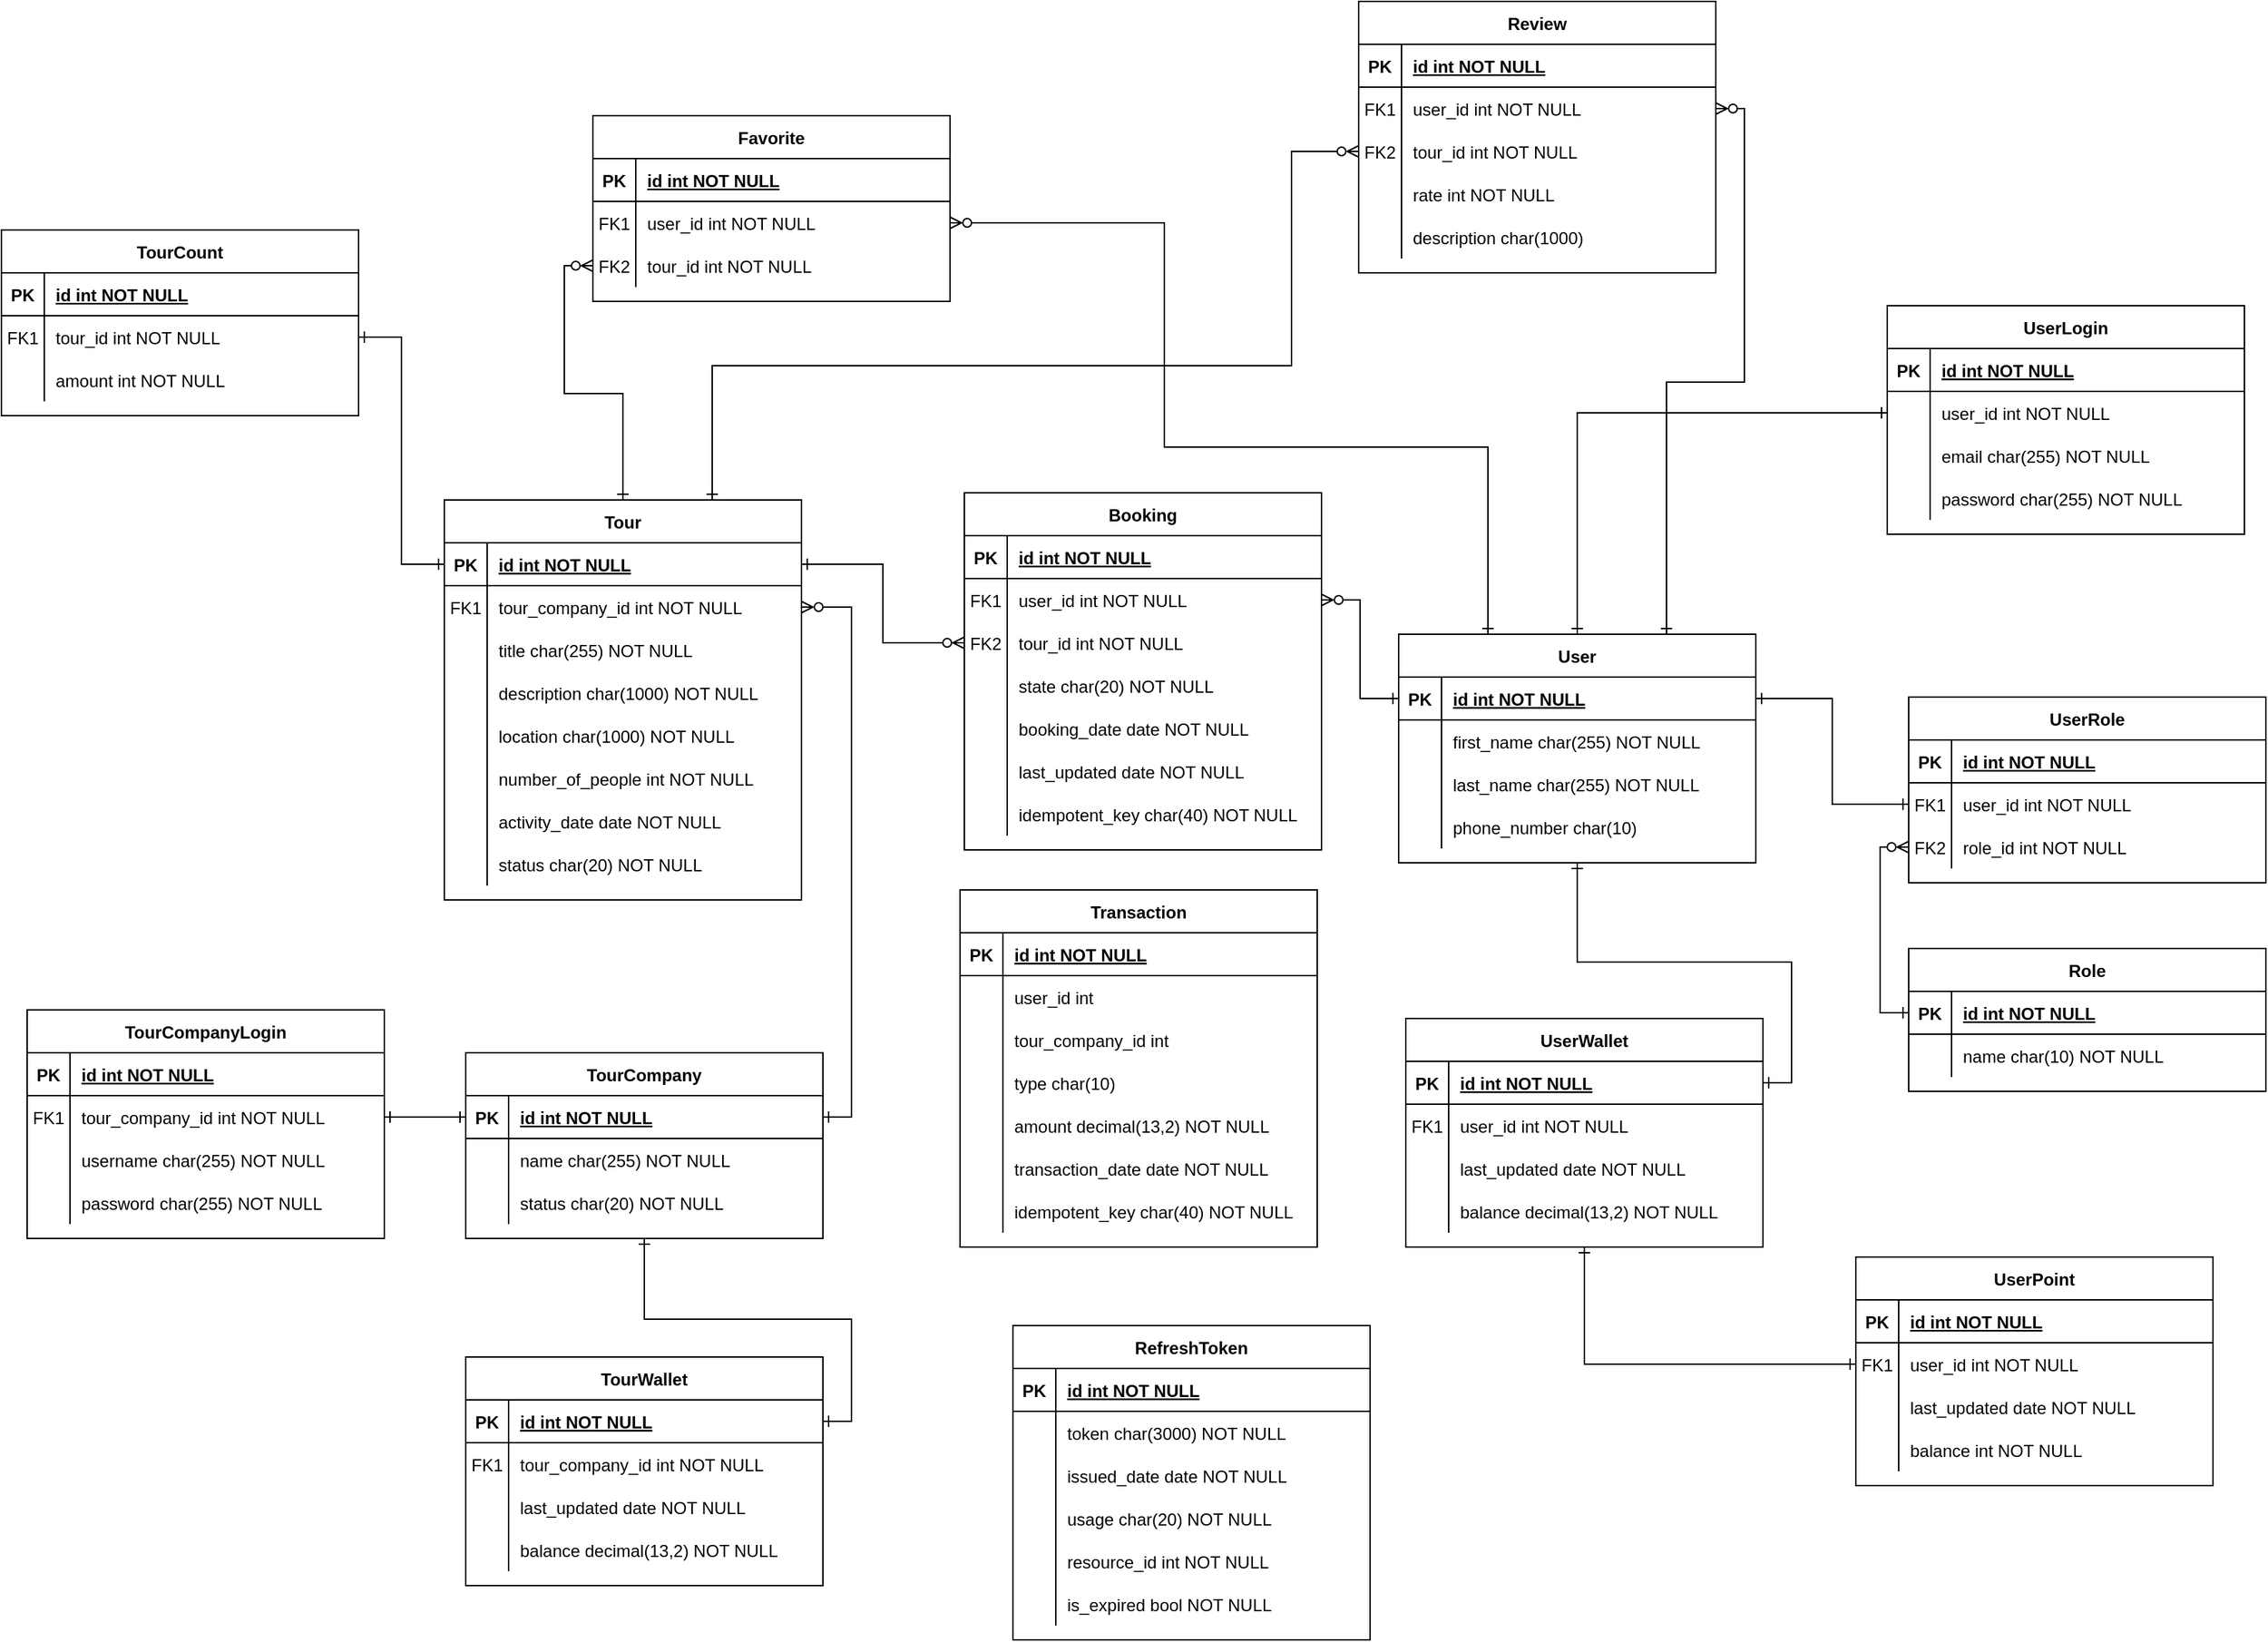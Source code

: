 <mxfile version="24.6.4" type="device">
  <diagram id="R2lEEEUBdFMjLlhIrx00" name="Page-1">
    <mxGraphModel dx="2151" dy="952" grid="0" gridSize="10" guides="1" tooltips="1" connect="1" arrows="1" fold="1" page="0" pageScale="1" pageWidth="827" pageHeight="1169" math="0" shadow="0" extFonts="Permanent Marker^https://fonts.googleapis.com/css?family=Permanent+Marker">
      <root>
        <mxCell id="0" />
        <mxCell id="1" parent="0" />
        <mxCell id="NZfzldvZZCwg6WCJk6sS-217" style="edgeStyle=orthogonalEdgeStyle;rounded=0;orthogonalLoop=1;jettySize=auto;html=1;exitX=0.5;exitY=1;exitDx=0;exitDy=0;entryX=1;entryY=0.5;entryDx=0;entryDy=0;startArrow=ERone;startFill=0;endArrow=ERone;endFill=0;" parent="1" source="NZfzldvZZCwg6WCJk6sS-2" target="NZfzldvZZCwg6WCJk6sS-178" edge="1">
          <mxGeometry relative="1" as="geometry" />
        </mxCell>
        <mxCell id="NZfzldvZZCwg6WCJk6sS-295" style="edgeStyle=orthogonalEdgeStyle;rounded=0;orthogonalLoop=1;jettySize=auto;html=1;exitX=0.25;exitY=0;exitDx=0;exitDy=0;entryX=1;entryY=0.5;entryDx=0;entryDy=0;startArrow=ERone;startFill=0;endArrow=ERzeroToMany;endFill=0;" parent="1" source="NZfzldvZZCwg6WCJk6sS-2" target="NZfzldvZZCwg6WCJk6sS-282" edge="1">
          <mxGeometry relative="1" as="geometry">
            <Array as="points">
              <mxPoint x="239" y="139" />
              <mxPoint x="12" y="139" />
              <mxPoint x="12" y="-18" />
            </Array>
          </mxGeometry>
        </mxCell>
        <mxCell id="NZfzldvZZCwg6WCJk6sS-298" style="edgeStyle=orthogonalEdgeStyle;rounded=0;orthogonalLoop=1;jettySize=auto;html=1;exitX=0.75;exitY=0;exitDx=0;exitDy=0;entryX=1;entryY=0.5;entryDx=0;entryDy=0;startArrow=ERone;startFill=0;endArrow=ERzeroToMany;endFill=0;" parent="1" source="NZfzldvZZCwg6WCJk6sS-2" target="NZfzldvZZCwg6WCJk6sS-266" edge="1">
          <mxGeometry relative="1" as="geometry" />
        </mxCell>
        <mxCell id="NZfzldvZZCwg6WCJk6sS-2" value="User" style="shape=table;startSize=30;container=1;collapsible=1;childLayout=tableLayout;fixedRows=1;rowLines=0;fontStyle=1;align=center;resizeLast=1;" parent="1" vertex="1">
          <mxGeometry x="176" y="270" width="250" height="160" as="geometry">
            <mxRectangle x="84" y="416" width="60" height="30" as="alternateBounds" />
          </mxGeometry>
        </mxCell>
        <mxCell id="NZfzldvZZCwg6WCJk6sS-3" value="" style="shape=partialRectangle;collapsible=0;dropTarget=0;pointerEvents=0;fillColor=none;points=[[0,0.5],[1,0.5]];portConstraint=eastwest;top=0;left=0;right=0;bottom=1;" parent="NZfzldvZZCwg6WCJk6sS-2" vertex="1">
          <mxGeometry y="30" width="250" height="30" as="geometry" />
        </mxCell>
        <mxCell id="NZfzldvZZCwg6WCJk6sS-4" value="PK" style="shape=partialRectangle;overflow=hidden;connectable=0;fillColor=none;top=0;left=0;bottom=0;right=0;fontStyle=1;" parent="NZfzldvZZCwg6WCJk6sS-3" vertex="1">
          <mxGeometry width="30" height="30" as="geometry">
            <mxRectangle width="30" height="30" as="alternateBounds" />
          </mxGeometry>
        </mxCell>
        <mxCell id="NZfzldvZZCwg6WCJk6sS-5" value="id int NOT NULL " style="shape=partialRectangle;overflow=hidden;connectable=0;fillColor=none;top=0;left=0;bottom=0;right=0;align=left;spacingLeft=6;fontStyle=5;" parent="NZfzldvZZCwg6WCJk6sS-3" vertex="1">
          <mxGeometry x="30" width="220" height="30" as="geometry">
            <mxRectangle width="220" height="30" as="alternateBounds" />
          </mxGeometry>
        </mxCell>
        <mxCell id="NZfzldvZZCwg6WCJk6sS-6" value="" style="shape=partialRectangle;collapsible=0;dropTarget=0;pointerEvents=0;fillColor=none;points=[[0,0.5],[1,0.5]];portConstraint=eastwest;top=0;left=0;right=0;bottom=0;" parent="NZfzldvZZCwg6WCJk6sS-2" vertex="1">
          <mxGeometry y="60" width="250" height="30" as="geometry" />
        </mxCell>
        <mxCell id="NZfzldvZZCwg6WCJk6sS-7" value="" style="shape=partialRectangle;overflow=hidden;connectable=0;fillColor=none;top=0;left=0;bottom=0;right=0;" parent="NZfzldvZZCwg6WCJk6sS-6" vertex="1">
          <mxGeometry width="30" height="30" as="geometry">
            <mxRectangle width="30" height="30" as="alternateBounds" />
          </mxGeometry>
        </mxCell>
        <mxCell id="NZfzldvZZCwg6WCJk6sS-8" value="first_name char(255) NOT NULL" style="shape=partialRectangle;overflow=hidden;connectable=0;fillColor=none;top=0;left=0;bottom=0;right=0;align=left;spacingLeft=6;" parent="NZfzldvZZCwg6WCJk6sS-6" vertex="1">
          <mxGeometry x="30" width="220" height="30" as="geometry">
            <mxRectangle width="220" height="30" as="alternateBounds" />
          </mxGeometry>
        </mxCell>
        <mxCell id="NZfzldvZZCwg6WCJk6sS-21" value="" style="shape=partialRectangle;collapsible=0;dropTarget=0;pointerEvents=0;fillColor=none;points=[[0,0.5],[1,0.5]];portConstraint=eastwest;top=0;left=0;right=0;bottom=0;" parent="NZfzldvZZCwg6WCJk6sS-2" vertex="1">
          <mxGeometry y="90" width="250" height="30" as="geometry" />
        </mxCell>
        <mxCell id="NZfzldvZZCwg6WCJk6sS-22" value="" style="shape=partialRectangle;overflow=hidden;connectable=0;fillColor=none;top=0;left=0;bottom=0;right=0;" parent="NZfzldvZZCwg6WCJk6sS-21" vertex="1">
          <mxGeometry width="30" height="30" as="geometry">
            <mxRectangle width="30" height="30" as="alternateBounds" />
          </mxGeometry>
        </mxCell>
        <mxCell id="NZfzldvZZCwg6WCJk6sS-23" value="last_name char(255) NOT NULL" style="shape=partialRectangle;overflow=hidden;connectable=0;fillColor=none;top=0;left=0;bottom=0;right=0;align=left;spacingLeft=6;" parent="NZfzldvZZCwg6WCJk6sS-21" vertex="1">
          <mxGeometry x="30" width="220" height="30" as="geometry">
            <mxRectangle width="220" height="30" as="alternateBounds" />
          </mxGeometry>
        </mxCell>
        <mxCell id="NZfzldvZZCwg6WCJk6sS-111" value="" style="shape=partialRectangle;collapsible=0;dropTarget=0;pointerEvents=0;fillColor=none;points=[[0,0.5],[1,0.5]];portConstraint=eastwest;top=0;left=0;right=0;bottom=0;" parent="NZfzldvZZCwg6WCJk6sS-2" vertex="1">
          <mxGeometry y="120" width="250" height="30" as="geometry" />
        </mxCell>
        <mxCell id="NZfzldvZZCwg6WCJk6sS-112" value="" style="shape=partialRectangle;overflow=hidden;connectable=0;fillColor=none;top=0;left=0;bottom=0;right=0;" parent="NZfzldvZZCwg6WCJk6sS-111" vertex="1">
          <mxGeometry width="30" height="30" as="geometry">
            <mxRectangle width="30" height="30" as="alternateBounds" />
          </mxGeometry>
        </mxCell>
        <mxCell id="NZfzldvZZCwg6WCJk6sS-113" value="phone_number char(10)" style="shape=partialRectangle;overflow=hidden;connectable=0;fillColor=none;top=0;left=0;bottom=0;right=0;align=left;spacingLeft=6;" parent="NZfzldvZZCwg6WCJk6sS-111" vertex="1">
          <mxGeometry x="30" width="220" height="30" as="geometry">
            <mxRectangle width="220" height="30" as="alternateBounds" />
          </mxGeometry>
        </mxCell>
        <mxCell id="NZfzldvZZCwg6WCJk6sS-9" value="Role" style="shape=table;startSize=30;container=1;collapsible=1;childLayout=tableLayout;fixedRows=1;rowLines=0;fontStyle=1;align=center;resizeLast=1;" parent="1" vertex="1">
          <mxGeometry x="533" y="490" width="250" height="100" as="geometry" />
        </mxCell>
        <mxCell id="NZfzldvZZCwg6WCJk6sS-10" value="" style="shape=partialRectangle;collapsible=0;dropTarget=0;pointerEvents=0;fillColor=none;points=[[0,0.5],[1,0.5]];portConstraint=eastwest;top=0;left=0;right=0;bottom=1;" parent="NZfzldvZZCwg6WCJk6sS-9" vertex="1">
          <mxGeometry y="30" width="250" height="30" as="geometry" />
        </mxCell>
        <mxCell id="NZfzldvZZCwg6WCJk6sS-11" value="PK" style="shape=partialRectangle;overflow=hidden;connectable=0;fillColor=none;top=0;left=0;bottom=0;right=0;fontStyle=1;" parent="NZfzldvZZCwg6WCJk6sS-10" vertex="1">
          <mxGeometry width="30" height="30" as="geometry">
            <mxRectangle width="30" height="30" as="alternateBounds" />
          </mxGeometry>
        </mxCell>
        <mxCell id="NZfzldvZZCwg6WCJk6sS-12" value="id int NOT NULL " style="shape=partialRectangle;overflow=hidden;connectable=0;fillColor=none;top=0;left=0;bottom=0;right=0;align=left;spacingLeft=6;fontStyle=5;" parent="NZfzldvZZCwg6WCJk6sS-10" vertex="1">
          <mxGeometry x="30" width="220" height="30" as="geometry">
            <mxRectangle width="220" height="30" as="alternateBounds" />
          </mxGeometry>
        </mxCell>
        <mxCell id="NZfzldvZZCwg6WCJk6sS-13" value="" style="shape=partialRectangle;collapsible=0;dropTarget=0;pointerEvents=0;fillColor=none;points=[[0,0.5],[1,0.5]];portConstraint=eastwest;top=0;left=0;right=0;bottom=0;" parent="NZfzldvZZCwg6WCJk6sS-9" vertex="1">
          <mxGeometry y="60" width="250" height="30" as="geometry" />
        </mxCell>
        <mxCell id="NZfzldvZZCwg6WCJk6sS-14" value="" style="shape=partialRectangle;overflow=hidden;connectable=0;fillColor=none;top=0;left=0;bottom=0;right=0;" parent="NZfzldvZZCwg6WCJk6sS-13" vertex="1">
          <mxGeometry width="30" height="30" as="geometry">
            <mxRectangle width="30" height="30" as="alternateBounds" />
          </mxGeometry>
        </mxCell>
        <mxCell id="NZfzldvZZCwg6WCJk6sS-15" value="name char(10) NOT NULL" style="shape=partialRectangle;overflow=hidden;connectable=0;fillColor=none;top=0;left=0;bottom=0;right=0;align=left;spacingLeft=6;" parent="NZfzldvZZCwg6WCJk6sS-13" vertex="1">
          <mxGeometry x="30" width="220" height="30" as="geometry">
            <mxRectangle width="220" height="30" as="alternateBounds" />
          </mxGeometry>
        </mxCell>
        <mxCell id="NZfzldvZZCwg6WCJk6sS-216" value="" style="edgeStyle=orthogonalEdgeStyle;rounded=0;orthogonalLoop=1;jettySize=auto;html=1;startArrow=ERone;startFill=0;endArrow=ERone;endFill=0;" parent="1" source="NZfzldvZZCwg6WCJk6sS-34" target="NZfzldvZZCwg6WCJk6sS-191" edge="1">
          <mxGeometry relative="1" as="geometry" />
        </mxCell>
        <mxCell id="NZfzldvZZCwg6WCJk6sS-34" value="TourCompany" style="shape=table;startSize=30;container=1;collapsible=1;childLayout=tableLayout;fixedRows=1;rowLines=0;fontStyle=1;align=center;resizeLast=1;" parent="1" vertex="1">
          <mxGeometry x="-477" y="563" width="250" height="130" as="geometry">
            <mxRectangle x="84" y="416" width="60" height="30" as="alternateBounds" />
          </mxGeometry>
        </mxCell>
        <mxCell id="NZfzldvZZCwg6WCJk6sS-35" value="" style="shape=partialRectangle;collapsible=0;dropTarget=0;pointerEvents=0;fillColor=none;points=[[0,0.5],[1,0.5]];portConstraint=eastwest;top=0;left=0;right=0;bottom=1;" parent="NZfzldvZZCwg6WCJk6sS-34" vertex="1">
          <mxGeometry y="30" width="250" height="30" as="geometry" />
        </mxCell>
        <mxCell id="NZfzldvZZCwg6WCJk6sS-36" value="PK" style="shape=partialRectangle;overflow=hidden;connectable=0;fillColor=none;top=0;left=0;bottom=0;right=0;fontStyle=1;" parent="NZfzldvZZCwg6WCJk6sS-35" vertex="1">
          <mxGeometry width="30" height="30" as="geometry">
            <mxRectangle width="30" height="30" as="alternateBounds" />
          </mxGeometry>
        </mxCell>
        <mxCell id="NZfzldvZZCwg6WCJk6sS-37" value="id int NOT NULL " style="shape=partialRectangle;overflow=hidden;connectable=0;fillColor=none;top=0;left=0;bottom=0;right=0;align=left;spacingLeft=6;fontStyle=5;" parent="NZfzldvZZCwg6WCJk6sS-35" vertex="1">
          <mxGeometry x="30" width="220" height="30" as="geometry">
            <mxRectangle width="220" height="30" as="alternateBounds" />
          </mxGeometry>
        </mxCell>
        <mxCell id="NZfzldvZZCwg6WCJk6sS-38" value="" style="shape=partialRectangle;collapsible=0;dropTarget=0;pointerEvents=0;fillColor=none;points=[[0,0.5],[1,0.5]];portConstraint=eastwest;top=0;left=0;right=0;bottom=0;" parent="NZfzldvZZCwg6WCJk6sS-34" vertex="1">
          <mxGeometry y="60" width="250" height="30" as="geometry" />
        </mxCell>
        <mxCell id="NZfzldvZZCwg6WCJk6sS-39" value="" style="shape=partialRectangle;overflow=hidden;connectable=0;fillColor=none;top=0;left=0;bottom=0;right=0;" parent="NZfzldvZZCwg6WCJk6sS-38" vertex="1">
          <mxGeometry width="30" height="30" as="geometry">
            <mxRectangle width="30" height="30" as="alternateBounds" />
          </mxGeometry>
        </mxCell>
        <mxCell id="NZfzldvZZCwg6WCJk6sS-40" value="name char(255) NOT NULL" style="shape=partialRectangle;overflow=hidden;connectable=0;fillColor=none;top=0;left=0;bottom=0;right=0;align=left;spacingLeft=6;" parent="NZfzldvZZCwg6WCJk6sS-38" vertex="1">
          <mxGeometry x="30" width="220" height="30" as="geometry">
            <mxRectangle width="220" height="30" as="alternateBounds" />
          </mxGeometry>
        </mxCell>
        <mxCell id="NZfzldvZZCwg6WCJk6sS-108" value="" style="shape=partialRectangle;collapsible=0;dropTarget=0;pointerEvents=0;fillColor=none;points=[[0,0.5],[1,0.5]];portConstraint=eastwest;top=0;left=0;right=0;bottom=0;" parent="NZfzldvZZCwg6WCJk6sS-34" vertex="1">
          <mxGeometry y="90" width="250" height="30" as="geometry" />
        </mxCell>
        <mxCell id="NZfzldvZZCwg6WCJk6sS-109" value="" style="shape=partialRectangle;overflow=hidden;connectable=0;fillColor=none;top=0;left=0;bottom=0;right=0;" parent="NZfzldvZZCwg6WCJk6sS-108" vertex="1">
          <mxGeometry width="30" height="30" as="geometry">
            <mxRectangle width="30" height="30" as="alternateBounds" />
          </mxGeometry>
        </mxCell>
        <mxCell id="NZfzldvZZCwg6WCJk6sS-110" value="status char(20) NOT NULL" style="shape=partialRectangle;overflow=hidden;connectable=0;fillColor=none;top=0;left=0;bottom=0;right=0;align=left;spacingLeft=6;" parent="NZfzldvZZCwg6WCJk6sS-108" vertex="1">
          <mxGeometry x="30" width="220" height="30" as="geometry">
            <mxRectangle width="220" height="30" as="alternateBounds" />
          </mxGeometry>
        </mxCell>
        <mxCell id="NZfzldvZZCwg6WCJk6sS-24" value="UserLogin" style="shape=table;startSize=30;container=1;collapsible=1;childLayout=tableLayout;fixedRows=1;rowLines=0;fontStyle=1;align=center;resizeLast=1;" parent="1" vertex="1">
          <mxGeometry x="518" y="40" width="250" height="160" as="geometry">
            <mxRectangle x="84" y="416" width="60" height="30" as="alternateBounds" />
          </mxGeometry>
        </mxCell>
        <mxCell id="NZfzldvZZCwg6WCJk6sS-25" value="" style="shape=partialRectangle;collapsible=0;dropTarget=0;pointerEvents=0;fillColor=none;points=[[0,0.5],[1,0.5]];portConstraint=eastwest;top=0;left=0;right=0;bottom=1;" parent="NZfzldvZZCwg6WCJk6sS-24" vertex="1">
          <mxGeometry y="30" width="250" height="30" as="geometry" />
        </mxCell>
        <mxCell id="NZfzldvZZCwg6WCJk6sS-26" value="PK" style="shape=partialRectangle;overflow=hidden;connectable=0;fillColor=none;top=0;left=0;bottom=0;right=0;fontStyle=1;" parent="NZfzldvZZCwg6WCJk6sS-25" vertex="1">
          <mxGeometry width="30" height="30" as="geometry">
            <mxRectangle width="30" height="30" as="alternateBounds" />
          </mxGeometry>
        </mxCell>
        <mxCell id="NZfzldvZZCwg6WCJk6sS-27" value="id int NOT NULL " style="shape=partialRectangle;overflow=hidden;connectable=0;fillColor=none;top=0;left=0;bottom=0;right=0;align=left;spacingLeft=6;fontStyle=5;" parent="NZfzldvZZCwg6WCJk6sS-25" vertex="1">
          <mxGeometry x="30" width="220" height="30" as="geometry">
            <mxRectangle width="220" height="30" as="alternateBounds" />
          </mxGeometry>
        </mxCell>
        <mxCell id="NZfzldvZZCwg6WCJk6sS-28" value="" style="shape=partialRectangle;collapsible=0;dropTarget=0;pointerEvents=0;fillColor=none;points=[[0,0.5],[1,0.5]];portConstraint=eastwest;top=0;left=0;right=0;bottom=0;" parent="NZfzldvZZCwg6WCJk6sS-24" vertex="1">
          <mxGeometry y="60" width="250" height="30" as="geometry" />
        </mxCell>
        <mxCell id="NZfzldvZZCwg6WCJk6sS-29" value="" style="shape=partialRectangle;overflow=hidden;connectable=0;fillColor=none;top=0;left=0;bottom=0;right=0;" parent="NZfzldvZZCwg6WCJk6sS-28" vertex="1">
          <mxGeometry width="30" height="30" as="geometry">
            <mxRectangle width="30" height="30" as="alternateBounds" />
          </mxGeometry>
        </mxCell>
        <mxCell id="NZfzldvZZCwg6WCJk6sS-30" value="user_id int NOT NULL" style="shape=partialRectangle;overflow=hidden;connectable=0;fillColor=none;top=0;left=0;bottom=0;right=0;align=left;spacingLeft=6;" parent="NZfzldvZZCwg6WCJk6sS-28" vertex="1">
          <mxGeometry x="30" width="220" height="30" as="geometry">
            <mxRectangle width="220" height="30" as="alternateBounds" />
          </mxGeometry>
        </mxCell>
        <mxCell id="NZfzldvZZCwg6WCJk6sS-44" value="" style="shape=partialRectangle;collapsible=0;dropTarget=0;pointerEvents=0;fillColor=none;points=[[0,0.5],[1,0.5]];portConstraint=eastwest;top=0;left=0;right=0;bottom=0;" parent="NZfzldvZZCwg6WCJk6sS-24" vertex="1">
          <mxGeometry y="90" width="250" height="30" as="geometry" />
        </mxCell>
        <mxCell id="NZfzldvZZCwg6WCJk6sS-45" value="" style="shape=partialRectangle;overflow=hidden;connectable=0;fillColor=none;top=0;left=0;bottom=0;right=0;" parent="NZfzldvZZCwg6WCJk6sS-44" vertex="1">
          <mxGeometry width="30" height="30" as="geometry">
            <mxRectangle width="30" height="30" as="alternateBounds" />
          </mxGeometry>
        </mxCell>
        <mxCell id="NZfzldvZZCwg6WCJk6sS-46" value="email char(255) NOT NULL" style="shape=partialRectangle;overflow=hidden;connectable=0;fillColor=none;top=0;left=0;bottom=0;right=0;align=left;spacingLeft=6;" parent="NZfzldvZZCwg6WCJk6sS-44" vertex="1">
          <mxGeometry x="30" width="220" height="30" as="geometry">
            <mxRectangle width="220" height="30" as="alternateBounds" />
          </mxGeometry>
        </mxCell>
        <mxCell id="NZfzldvZZCwg6WCJk6sS-31" value="" style="shape=partialRectangle;collapsible=0;dropTarget=0;pointerEvents=0;fillColor=none;points=[[0,0.5],[1,0.5]];portConstraint=eastwest;top=0;left=0;right=0;bottom=0;" parent="NZfzldvZZCwg6WCJk6sS-24" vertex="1">
          <mxGeometry y="120" width="250" height="30" as="geometry" />
        </mxCell>
        <mxCell id="NZfzldvZZCwg6WCJk6sS-32" value="" style="shape=partialRectangle;overflow=hidden;connectable=0;fillColor=none;top=0;left=0;bottom=0;right=0;" parent="NZfzldvZZCwg6WCJk6sS-31" vertex="1">
          <mxGeometry width="30" height="30" as="geometry">
            <mxRectangle width="30" height="30" as="alternateBounds" />
          </mxGeometry>
        </mxCell>
        <mxCell id="NZfzldvZZCwg6WCJk6sS-33" value="password char(255) NOT NULL" style="shape=partialRectangle;overflow=hidden;connectable=0;fillColor=none;top=0;left=0;bottom=0;right=0;align=left;spacingLeft=6;" parent="NZfzldvZZCwg6WCJk6sS-31" vertex="1">
          <mxGeometry x="30" width="220" height="30" as="geometry">
            <mxRectangle width="220" height="30" as="alternateBounds" />
          </mxGeometry>
        </mxCell>
        <mxCell id="NZfzldvZZCwg6WCJk6sS-48" value="" style="edgeStyle=orthogonalEdgeStyle;rounded=0;orthogonalLoop=1;jettySize=auto;html=1;startArrow=ERone;startFill=0;endArrow=ERone;endFill=0;exitX=0.5;exitY=0;exitDx=0;exitDy=0;" parent="1" source="NZfzldvZZCwg6WCJk6sS-2" target="NZfzldvZZCwg6WCJk6sS-28" edge="1">
          <mxGeometry relative="1" as="geometry" />
        </mxCell>
        <mxCell id="NZfzldvZZCwg6WCJk6sS-49" value="TourCompanyLogin" style="shape=table;startSize=30;container=1;collapsible=1;childLayout=tableLayout;fixedRows=1;rowLines=0;fontStyle=1;align=center;resizeLast=1;" parent="1" vertex="1">
          <mxGeometry x="-784" y="533" width="250" height="160" as="geometry">
            <mxRectangle x="84" y="416" width="60" height="30" as="alternateBounds" />
          </mxGeometry>
        </mxCell>
        <mxCell id="NZfzldvZZCwg6WCJk6sS-50" value="" style="shape=partialRectangle;collapsible=0;dropTarget=0;pointerEvents=0;fillColor=none;points=[[0,0.5],[1,0.5]];portConstraint=eastwest;top=0;left=0;right=0;bottom=1;" parent="NZfzldvZZCwg6WCJk6sS-49" vertex="1">
          <mxGeometry y="30" width="250" height="30" as="geometry" />
        </mxCell>
        <mxCell id="NZfzldvZZCwg6WCJk6sS-51" value="PK" style="shape=partialRectangle;overflow=hidden;connectable=0;fillColor=none;top=0;left=0;bottom=0;right=0;fontStyle=1;" parent="NZfzldvZZCwg6WCJk6sS-50" vertex="1">
          <mxGeometry width="30" height="30" as="geometry">
            <mxRectangle width="30" height="30" as="alternateBounds" />
          </mxGeometry>
        </mxCell>
        <mxCell id="NZfzldvZZCwg6WCJk6sS-52" value="id int NOT NULL " style="shape=partialRectangle;overflow=hidden;connectable=0;fillColor=none;top=0;left=0;bottom=0;right=0;align=left;spacingLeft=6;fontStyle=5;" parent="NZfzldvZZCwg6WCJk6sS-50" vertex="1">
          <mxGeometry x="30" width="220" height="30" as="geometry">
            <mxRectangle width="220" height="30" as="alternateBounds" />
          </mxGeometry>
        </mxCell>
        <mxCell id="NZfzldvZZCwg6WCJk6sS-53" value="" style="shape=partialRectangle;collapsible=0;dropTarget=0;pointerEvents=0;fillColor=none;points=[[0,0.5],[1,0.5]];portConstraint=eastwest;top=0;left=0;right=0;bottom=0;" parent="NZfzldvZZCwg6WCJk6sS-49" vertex="1">
          <mxGeometry y="60" width="250" height="30" as="geometry" />
        </mxCell>
        <mxCell id="NZfzldvZZCwg6WCJk6sS-54" value="FK1" style="shape=partialRectangle;overflow=hidden;connectable=0;fillColor=none;top=0;left=0;bottom=0;right=0;" parent="NZfzldvZZCwg6WCJk6sS-53" vertex="1">
          <mxGeometry width="30" height="30" as="geometry">
            <mxRectangle width="30" height="30" as="alternateBounds" />
          </mxGeometry>
        </mxCell>
        <mxCell id="NZfzldvZZCwg6WCJk6sS-55" value="tour_company_id int NOT NULL" style="shape=partialRectangle;overflow=hidden;connectable=0;fillColor=none;top=0;left=0;bottom=0;right=0;align=left;spacingLeft=6;" parent="NZfzldvZZCwg6WCJk6sS-53" vertex="1">
          <mxGeometry x="30" width="220" height="30" as="geometry">
            <mxRectangle width="220" height="30" as="alternateBounds" />
          </mxGeometry>
        </mxCell>
        <mxCell id="NZfzldvZZCwg6WCJk6sS-56" value="" style="shape=partialRectangle;collapsible=0;dropTarget=0;pointerEvents=0;fillColor=none;points=[[0,0.5],[1,0.5]];portConstraint=eastwest;top=0;left=0;right=0;bottom=0;" parent="NZfzldvZZCwg6WCJk6sS-49" vertex="1">
          <mxGeometry y="90" width="250" height="30" as="geometry" />
        </mxCell>
        <mxCell id="NZfzldvZZCwg6WCJk6sS-57" value="" style="shape=partialRectangle;overflow=hidden;connectable=0;fillColor=none;top=0;left=0;bottom=0;right=0;" parent="NZfzldvZZCwg6WCJk6sS-56" vertex="1">
          <mxGeometry width="30" height="30" as="geometry">
            <mxRectangle width="30" height="30" as="alternateBounds" />
          </mxGeometry>
        </mxCell>
        <mxCell id="NZfzldvZZCwg6WCJk6sS-58" value="username char(255) NOT NULL" style="shape=partialRectangle;overflow=hidden;connectable=0;fillColor=none;top=0;left=0;bottom=0;right=0;align=left;spacingLeft=6;" parent="NZfzldvZZCwg6WCJk6sS-56" vertex="1">
          <mxGeometry x="30" width="220" height="30" as="geometry">
            <mxRectangle width="220" height="30" as="alternateBounds" />
          </mxGeometry>
        </mxCell>
        <mxCell id="NZfzldvZZCwg6WCJk6sS-59" value="" style="shape=partialRectangle;collapsible=0;dropTarget=0;pointerEvents=0;fillColor=none;points=[[0,0.5],[1,0.5]];portConstraint=eastwest;top=0;left=0;right=0;bottom=0;" parent="NZfzldvZZCwg6WCJk6sS-49" vertex="1">
          <mxGeometry y="120" width="250" height="30" as="geometry" />
        </mxCell>
        <mxCell id="NZfzldvZZCwg6WCJk6sS-60" value="" style="shape=partialRectangle;overflow=hidden;connectable=0;fillColor=none;top=0;left=0;bottom=0;right=0;" parent="NZfzldvZZCwg6WCJk6sS-59" vertex="1">
          <mxGeometry width="30" height="30" as="geometry">
            <mxRectangle width="30" height="30" as="alternateBounds" />
          </mxGeometry>
        </mxCell>
        <mxCell id="NZfzldvZZCwg6WCJk6sS-61" value="password char(255) NOT NULL" style="shape=partialRectangle;overflow=hidden;connectable=0;fillColor=none;top=0;left=0;bottom=0;right=0;align=left;spacingLeft=6;" parent="NZfzldvZZCwg6WCJk6sS-59" vertex="1">
          <mxGeometry x="30" width="220" height="30" as="geometry">
            <mxRectangle width="220" height="30" as="alternateBounds" />
          </mxGeometry>
        </mxCell>
        <mxCell id="NZfzldvZZCwg6WCJk6sS-65" style="edgeStyle=orthogonalEdgeStyle;rounded=0;orthogonalLoop=1;jettySize=auto;html=1;entryX=1;entryY=0.5;entryDx=0;entryDy=0;startArrow=ERone;startFill=0;endArrow=ERone;endFill=0;" parent="1" source="NZfzldvZZCwg6WCJk6sS-35" target="NZfzldvZZCwg6WCJk6sS-53" edge="1">
          <mxGeometry relative="1" as="geometry" />
        </mxCell>
        <mxCell id="NZfzldvZZCwg6WCJk6sS-66" value="UserRole" style="shape=table;startSize=30;container=1;collapsible=1;childLayout=tableLayout;fixedRows=1;rowLines=0;fontStyle=1;align=center;resizeLast=1;" parent="1" vertex="1">
          <mxGeometry x="533" y="314" width="250" height="130" as="geometry" />
        </mxCell>
        <mxCell id="NZfzldvZZCwg6WCJk6sS-67" value="" style="shape=partialRectangle;collapsible=0;dropTarget=0;pointerEvents=0;fillColor=none;points=[[0,0.5],[1,0.5]];portConstraint=eastwest;top=0;left=0;right=0;bottom=1;" parent="NZfzldvZZCwg6WCJk6sS-66" vertex="1">
          <mxGeometry y="30" width="250" height="30" as="geometry" />
        </mxCell>
        <mxCell id="NZfzldvZZCwg6WCJk6sS-68" value="PK" style="shape=partialRectangle;overflow=hidden;connectable=0;fillColor=none;top=0;left=0;bottom=0;right=0;fontStyle=1;" parent="NZfzldvZZCwg6WCJk6sS-67" vertex="1">
          <mxGeometry width="30" height="30" as="geometry">
            <mxRectangle width="30" height="30" as="alternateBounds" />
          </mxGeometry>
        </mxCell>
        <mxCell id="NZfzldvZZCwg6WCJk6sS-69" value="id int NOT NULL " style="shape=partialRectangle;overflow=hidden;connectable=0;fillColor=none;top=0;left=0;bottom=0;right=0;align=left;spacingLeft=6;fontStyle=5;" parent="NZfzldvZZCwg6WCJk6sS-67" vertex="1">
          <mxGeometry x="30" width="220" height="30" as="geometry">
            <mxRectangle width="220" height="30" as="alternateBounds" />
          </mxGeometry>
        </mxCell>
        <mxCell id="NZfzldvZZCwg6WCJk6sS-70" value="" style="shape=partialRectangle;collapsible=0;dropTarget=0;pointerEvents=0;fillColor=none;points=[[0,0.5],[1,0.5]];portConstraint=eastwest;top=0;left=0;right=0;bottom=0;" parent="NZfzldvZZCwg6WCJk6sS-66" vertex="1">
          <mxGeometry y="60" width="250" height="30" as="geometry" />
        </mxCell>
        <mxCell id="NZfzldvZZCwg6WCJk6sS-71" value="FK1" style="shape=partialRectangle;overflow=hidden;connectable=0;fillColor=none;top=0;left=0;bottom=0;right=0;" parent="NZfzldvZZCwg6WCJk6sS-70" vertex="1">
          <mxGeometry width="30" height="30" as="geometry">
            <mxRectangle width="30" height="30" as="alternateBounds" />
          </mxGeometry>
        </mxCell>
        <mxCell id="NZfzldvZZCwg6WCJk6sS-72" value="user_id int NOT NULL" style="shape=partialRectangle;overflow=hidden;connectable=0;fillColor=none;top=0;left=0;bottom=0;right=0;align=left;spacingLeft=6;" parent="NZfzldvZZCwg6WCJk6sS-70" vertex="1">
          <mxGeometry x="30" width="220" height="30" as="geometry">
            <mxRectangle width="220" height="30" as="alternateBounds" />
          </mxGeometry>
        </mxCell>
        <mxCell id="NZfzldvZZCwg6WCJk6sS-73" value="" style="shape=partialRectangle;collapsible=0;dropTarget=0;pointerEvents=0;fillColor=none;points=[[0,0.5],[1,0.5]];portConstraint=eastwest;top=0;left=0;right=0;bottom=0;" parent="NZfzldvZZCwg6WCJk6sS-66" vertex="1">
          <mxGeometry y="90" width="250" height="30" as="geometry" />
        </mxCell>
        <mxCell id="NZfzldvZZCwg6WCJk6sS-74" value="FK2" style="shape=partialRectangle;overflow=hidden;connectable=0;fillColor=none;top=0;left=0;bottom=0;right=0;" parent="NZfzldvZZCwg6WCJk6sS-73" vertex="1">
          <mxGeometry width="30" height="30" as="geometry">
            <mxRectangle width="30" height="30" as="alternateBounds" />
          </mxGeometry>
        </mxCell>
        <mxCell id="NZfzldvZZCwg6WCJk6sS-75" value="role_id int NOT NULL" style="shape=partialRectangle;overflow=hidden;connectable=0;fillColor=none;top=0;left=0;bottom=0;right=0;align=left;spacingLeft=6;" parent="NZfzldvZZCwg6WCJk6sS-73" vertex="1">
          <mxGeometry x="30" width="220" height="30" as="geometry">
            <mxRectangle width="220" height="30" as="alternateBounds" />
          </mxGeometry>
        </mxCell>
        <mxCell id="NZfzldvZZCwg6WCJk6sS-79" style="edgeStyle=orthogonalEdgeStyle;rounded=0;orthogonalLoop=1;jettySize=auto;html=1;exitX=1;exitY=0.5;exitDx=0;exitDy=0;entryX=0;entryY=0.5;entryDx=0;entryDy=0;startArrow=ERone;startFill=0;endArrow=ERone;endFill=0;" parent="1" source="NZfzldvZZCwg6WCJk6sS-3" target="NZfzldvZZCwg6WCJk6sS-70" edge="1">
          <mxGeometry relative="1" as="geometry" />
        </mxCell>
        <mxCell id="NZfzldvZZCwg6WCJk6sS-80" style="edgeStyle=orthogonalEdgeStyle;rounded=0;orthogonalLoop=1;jettySize=auto;html=1;entryX=0;entryY=0.5;entryDx=0;entryDy=0;endArrow=ERone;endFill=0;startArrow=ERzeroToMany;startFill=0;" parent="1" source="NZfzldvZZCwg6WCJk6sS-73" target="NZfzldvZZCwg6WCJk6sS-10" edge="1">
          <mxGeometry relative="1" as="geometry" />
        </mxCell>
        <mxCell id="NZfzldvZZCwg6WCJk6sS-294" style="edgeStyle=orthogonalEdgeStyle;rounded=0;orthogonalLoop=1;jettySize=auto;html=1;exitX=0.5;exitY=0;exitDx=0;exitDy=0;entryX=0;entryY=0.5;entryDx=0;entryDy=0;startArrow=ERone;startFill=0;endArrow=ERzeroToMany;endFill=0;" parent="1" source="NZfzldvZZCwg6WCJk6sS-81" target="NZfzldvZZCwg6WCJk6sS-285" edge="1">
          <mxGeometry relative="1" as="geometry" />
        </mxCell>
        <mxCell id="NZfzldvZZCwg6WCJk6sS-297" style="edgeStyle=orthogonalEdgeStyle;rounded=0;orthogonalLoop=1;jettySize=auto;html=1;exitX=0.75;exitY=0;exitDx=0;exitDy=0;entryX=0;entryY=0.5;entryDx=0;entryDy=0;startArrow=ERone;startFill=0;endArrow=ERzeroToMany;endFill=0;" parent="1" source="NZfzldvZZCwg6WCJk6sS-81" target="NZfzldvZZCwg6WCJk6sS-269" edge="1">
          <mxGeometry relative="1" as="geometry">
            <Array as="points">
              <mxPoint x="-305" y="82" />
              <mxPoint x="101" y="82" />
              <mxPoint x="101" y="-68" />
            </Array>
          </mxGeometry>
        </mxCell>
        <mxCell id="NZfzldvZZCwg6WCJk6sS-81" value="Tour" style="shape=table;startSize=30;container=1;collapsible=1;childLayout=tableLayout;fixedRows=1;rowLines=0;fontStyle=1;align=center;resizeLast=1;" parent="1" vertex="1">
          <mxGeometry x="-492" y="176" width="250" height="280" as="geometry">
            <mxRectangle x="84" y="416" width="60" height="30" as="alternateBounds" />
          </mxGeometry>
        </mxCell>
        <mxCell id="NZfzldvZZCwg6WCJk6sS-82" value="" style="shape=partialRectangle;collapsible=0;dropTarget=0;pointerEvents=0;fillColor=none;points=[[0,0.5],[1,0.5]];portConstraint=eastwest;top=0;left=0;right=0;bottom=1;" parent="NZfzldvZZCwg6WCJk6sS-81" vertex="1">
          <mxGeometry y="30" width="250" height="30" as="geometry" />
        </mxCell>
        <mxCell id="NZfzldvZZCwg6WCJk6sS-83" value="PK" style="shape=partialRectangle;overflow=hidden;connectable=0;fillColor=none;top=0;left=0;bottom=0;right=0;fontStyle=1;" parent="NZfzldvZZCwg6WCJk6sS-82" vertex="1">
          <mxGeometry width="30" height="30" as="geometry">
            <mxRectangle width="30" height="30" as="alternateBounds" />
          </mxGeometry>
        </mxCell>
        <mxCell id="NZfzldvZZCwg6WCJk6sS-84" value="id int NOT NULL " style="shape=partialRectangle;overflow=hidden;connectable=0;fillColor=none;top=0;left=0;bottom=0;right=0;align=left;spacingLeft=6;fontStyle=5;" parent="NZfzldvZZCwg6WCJk6sS-82" vertex="1">
          <mxGeometry x="30" width="220" height="30" as="geometry">
            <mxRectangle width="220" height="30" as="alternateBounds" />
          </mxGeometry>
        </mxCell>
        <mxCell id="NZfzldvZZCwg6WCJk6sS-85" value="" style="shape=partialRectangle;collapsible=0;dropTarget=0;pointerEvents=0;fillColor=none;points=[[0,0.5],[1,0.5]];portConstraint=eastwest;top=0;left=0;right=0;bottom=0;" parent="NZfzldvZZCwg6WCJk6sS-81" vertex="1">
          <mxGeometry y="60" width="250" height="30" as="geometry" />
        </mxCell>
        <mxCell id="NZfzldvZZCwg6WCJk6sS-86" value="FK1" style="shape=partialRectangle;overflow=hidden;connectable=0;fillColor=none;top=0;left=0;bottom=0;right=0;" parent="NZfzldvZZCwg6WCJk6sS-85" vertex="1">
          <mxGeometry width="30" height="30" as="geometry">
            <mxRectangle width="30" height="30" as="alternateBounds" />
          </mxGeometry>
        </mxCell>
        <mxCell id="NZfzldvZZCwg6WCJk6sS-87" value="tour_company_id int NOT NULL" style="shape=partialRectangle;overflow=hidden;connectable=0;fillColor=none;top=0;left=0;bottom=0;right=0;align=left;spacingLeft=6;" parent="NZfzldvZZCwg6WCJk6sS-85" vertex="1">
          <mxGeometry x="30" width="220" height="30" as="geometry">
            <mxRectangle width="220" height="30" as="alternateBounds" />
          </mxGeometry>
        </mxCell>
        <mxCell id="NZfzldvZZCwg6WCJk6sS-100" value="" style="shape=partialRectangle;collapsible=0;dropTarget=0;pointerEvents=0;fillColor=none;points=[[0,0.5],[1,0.5]];portConstraint=eastwest;top=0;left=0;right=0;bottom=0;" parent="NZfzldvZZCwg6WCJk6sS-81" vertex="1">
          <mxGeometry y="90" width="250" height="30" as="geometry" />
        </mxCell>
        <mxCell id="NZfzldvZZCwg6WCJk6sS-101" value="" style="shape=partialRectangle;overflow=hidden;connectable=0;fillColor=none;top=0;left=0;bottom=0;right=0;" parent="NZfzldvZZCwg6WCJk6sS-100" vertex="1">
          <mxGeometry width="30" height="30" as="geometry">
            <mxRectangle width="30" height="30" as="alternateBounds" />
          </mxGeometry>
        </mxCell>
        <mxCell id="NZfzldvZZCwg6WCJk6sS-102" value="title char(255) NOT NULL" style="shape=partialRectangle;overflow=hidden;connectable=0;fillColor=none;top=0;left=0;bottom=0;right=0;align=left;spacingLeft=6;" parent="NZfzldvZZCwg6WCJk6sS-100" vertex="1">
          <mxGeometry x="30" width="220" height="30" as="geometry">
            <mxRectangle width="220" height="30" as="alternateBounds" />
          </mxGeometry>
        </mxCell>
        <mxCell id="NZfzldvZZCwg6WCJk6sS-88" value="" style="shape=partialRectangle;collapsible=0;dropTarget=0;pointerEvents=0;fillColor=none;points=[[0,0.5],[1,0.5]];portConstraint=eastwest;top=0;left=0;right=0;bottom=0;" parent="NZfzldvZZCwg6WCJk6sS-81" vertex="1">
          <mxGeometry y="120" width="250" height="30" as="geometry" />
        </mxCell>
        <mxCell id="NZfzldvZZCwg6WCJk6sS-89" value="" style="shape=partialRectangle;overflow=hidden;connectable=0;fillColor=none;top=0;left=0;bottom=0;right=0;" parent="NZfzldvZZCwg6WCJk6sS-88" vertex="1">
          <mxGeometry width="30" height="30" as="geometry">
            <mxRectangle width="30" height="30" as="alternateBounds" />
          </mxGeometry>
        </mxCell>
        <mxCell id="NZfzldvZZCwg6WCJk6sS-90" value="description char(1000) NOT NULL" style="shape=partialRectangle;overflow=hidden;connectable=0;fillColor=none;top=0;left=0;bottom=0;right=0;align=left;spacingLeft=6;" parent="NZfzldvZZCwg6WCJk6sS-88" vertex="1">
          <mxGeometry x="30" width="220" height="30" as="geometry">
            <mxRectangle width="220" height="30" as="alternateBounds" />
          </mxGeometry>
        </mxCell>
        <mxCell id="NZfzldvZZCwg6WCJk6sS-91" value="" style="shape=partialRectangle;collapsible=0;dropTarget=0;pointerEvents=0;fillColor=none;points=[[0,0.5],[1,0.5]];portConstraint=eastwest;top=0;left=0;right=0;bottom=0;" parent="NZfzldvZZCwg6WCJk6sS-81" vertex="1">
          <mxGeometry y="150" width="250" height="30" as="geometry" />
        </mxCell>
        <mxCell id="NZfzldvZZCwg6WCJk6sS-92" value="" style="shape=partialRectangle;overflow=hidden;connectable=0;fillColor=none;top=0;left=0;bottom=0;right=0;" parent="NZfzldvZZCwg6WCJk6sS-91" vertex="1">
          <mxGeometry width="30" height="30" as="geometry">
            <mxRectangle width="30" height="30" as="alternateBounds" />
          </mxGeometry>
        </mxCell>
        <mxCell id="NZfzldvZZCwg6WCJk6sS-93" value="location char(1000) NOT NULL" style="shape=partialRectangle;overflow=hidden;connectable=0;fillColor=none;top=0;left=0;bottom=0;right=0;align=left;spacingLeft=6;" parent="NZfzldvZZCwg6WCJk6sS-91" vertex="1">
          <mxGeometry x="30" width="220" height="30" as="geometry">
            <mxRectangle width="220" height="30" as="alternateBounds" />
          </mxGeometry>
        </mxCell>
        <mxCell id="NZfzldvZZCwg6WCJk6sS-94" value="" style="shape=partialRectangle;collapsible=0;dropTarget=0;pointerEvents=0;fillColor=none;points=[[0,0.5],[1,0.5]];portConstraint=eastwest;top=0;left=0;right=0;bottom=0;" parent="NZfzldvZZCwg6WCJk6sS-81" vertex="1">
          <mxGeometry y="180" width="250" height="30" as="geometry" />
        </mxCell>
        <mxCell id="NZfzldvZZCwg6WCJk6sS-95" value="" style="shape=partialRectangle;overflow=hidden;connectable=0;fillColor=none;top=0;left=0;bottom=0;right=0;" parent="NZfzldvZZCwg6WCJk6sS-94" vertex="1">
          <mxGeometry width="30" height="30" as="geometry">
            <mxRectangle width="30" height="30" as="alternateBounds" />
          </mxGeometry>
        </mxCell>
        <mxCell id="NZfzldvZZCwg6WCJk6sS-96" value="number_of_people int NOT NULL" style="shape=partialRectangle;overflow=hidden;connectable=0;fillColor=none;top=0;left=0;bottom=0;right=0;align=left;spacingLeft=6;" parent="NZfzldvZZCwg6WCJk6sS-94" vertex="1">
          <mxGeometry x="30" width="220" height="30" as="geometry">
            <mxRectangle width="220" height="30" as="alternateBounds" />
          </mxGeometry>
        </mxCell>
        <mxCell id="NZfzldvZZCwg6WCJk6sS-97" value="" style="shape=partialRectangle;collapsible=0;dropTarget=0;pointerEvents=0;fillColor=none;points=[[0,0.5],[1,0.5]];portConstraint=eastwest;top=0;left=0;right=0;bottom=0;" parent="NZfzldvZZCwg6WCJk6sS-81" vertex="1">
          <mxGeometry y="210" width="250" height="30" as="geometry" />
        </mxCell>
        <mxCell id="NZfzldvZZCwg6WCJk6sS-98" value="" style="shape=partialRectangle;overflow=hidden;connectable=0;fillColor=none;top=0;left=0;bottom=0;right=0;" parent="NZfzldvZZCwg6WCJk6sS-97" vertex="1">
          <mxGeometry width="30" height="30" as="geometry">
            <mxRectangle width="30" height="30" as="alternateBounds" />
          </mxGeometry>
        </mxCell>
        <mxCell id="NZfzldvZZCwg6WCJk6sS-99" value="activity_date date NOT NULL" style="shape=partialRectangle;overflow=hidden;connectable=0;fillColor=none;top=0;left=0;bottom=0;right=0;align=left;spacingLeft=6;" parent="NZfzldvZZCwg6WCJk6sS-97" vertex="1">
          <mxGeometry x="30" width="220" height="30" as="geometry">
            <mxRectangle width="220" height="30" as="alternateBounds" />
          </mxGeometry>
        </mxCell>
        <mxCell id="NZfzldvZZCwg6WCJk6sS-105" value="" style="shape=partialRectangle;collapsible=0;dropTarget=0;pointerEvents=0;fillColor=none;points=[[0,0.5],[1,0.5]];portConstraint=eastwest;top=0;left=0;right=0;bottom=0;" parent="NZfzldvZZCwg6WCJk6sS-81" vertex="1">
          <mxGeometry y="240" width="250" height="30" as="geometry" />
        </mxCell>
        <mxCell id="NZfzldvZZCwg6WCJk6sS-106" value="" style="shape=partialRectangle;overflow=hidden;connectable=0;fillColor=none;top=0;left=0;bottom=0;right=0;" parent="NZfzldvZZCwg6WCJk6sS-105" vertex="1">
          <mxGeometry width="30" height="30" as="geometry">
            <mxRectangle width="30" height="30" as="alternateBounds" />
          </mxGeometry>
        </mxCell>
        <mxCell id="NZfzldvZZCwg6WCJk6sS-107" value="status char(20) NOT NULL" style="shape=partialRectangle;overflow=hidden;connectable=0;fillColor=none;top=0;left=0;bottom=0;right=0;align=left;spacingLeft=6;" parent="NZfzldvZZCwg6WCJk6sS-105" vertex="1">
          <mxGeometry x="30" width="220" height="30" as="geometry">
            <mxRectangle width="220" height="30" as="alternateBounds" />
          </mxGeometry>
        </mxCell>
        <mxCell id="NZfzldvZZCwg6WCJk6sS-104" style="edgeStyle=orthogonalEdgeStyle;rounded=0;orthogonalLoop=1;jettySize=auto;html=1;exitX=1;exitY=0.5;exitDx=0;exitDy=0;entryX=1;entryY=0.5;entryDx=0;entryDy=0;endArrow=ERzeroToMany;endFill=0;startArrow=ERone;startFill=0;" parent="1" source="NZfzldvZZCwg6WCJk6sS-35" target="NZfzldvZZCwg6WCJk6sS-85" edge="1">
          <mxGeometry relative="1" as="geometry" />
        </mxCell>
        <mxCell id="NZfzldvZZCwg6WCJk6sS-139" value="Booking" style="shape=table;startSize=30;container=1;collapsible=1;childLayout=tableLayout;fixedRows=1;rowLines=0;fontStyle=1;align=center;resizeLast=1;" parent="1" vertex="1">
          <mxGeometry x="-128" y="171" width="250" height="250" as="geometry" />
        </mxCell>
        <mxCell id="NZfzldvZZCwg6WCJk6sS-140" value="" style="shape=partialRectangle;collapsible=0;dropTarget=0;pointerEvents=0;fillColor=none;points=[[0,0.5],[1,0.5]];portConstraint=eastwest;top=0;left=0;right=0;bottom=1;" parent="NZfzldvZZCwg6WCJk6sS-139" vertex="1">
          <mxGeometry y="30" width="250" height="30" as="geometry" />
        </mxCell>
        <mxCell id="NZfzldvZZCwg6WCJk6sS-141" value="PK" style="shape=partialRectangle;overflow=hidden;connectable=0;fillColor=none;top=0;left=0;bottom=0;right=0;fontStyle=1;" parent="NZfzldvZZCwg6WCJk6sS-140" vertex="1">
          <mxGeometry width="30" height="30" as="geometry">
            <mxRectangle width="30" height="30" as="alternateBounds" />
          </mxGeometry>
        </mxCell>
        <mxCell id="NZfzldvZZCwg6WCJk6sS-142" value="id int NOT NULL " style="shape=partialRectangle;overflow=hidden;connectable=0;fillColor=none;top=0;left=0;bottom=0;right=0;align=left;spacingLeft=6;fontStyle=5;" parent="NZfzldvZZCwg6WCJk6sS-140" vertex="1">
          <mxGeometry x="30" width="220" height="30" as="geometry">
            <mxRectangle width="220" height="30" as="alternateBounds" />
          </mxGeometry>
        </mxCell>
        <mxCell id="NZfzldvZZCwg6WCJk6sS-143" value="" style="shape=partialRectangle;collapsible=0;dropTarget=0;pointerEvents=0;fillColor=none;points=[[0,0.5],[1,0.5]];portConstraint=eastwest;top=0;left=0;right=0;bottom=0;" parent="NZfzldvZZCwg6WCJk6sS-139" vertex="1">
          <mxGeometry y="60" width="250" height="30" as="geometry" />
        </mxCell>
        <mxCell id="NZfzldvZZCwg6WCJk6sS-144" value="FK1" style="shape=partialRectangle;overflow=hidden;connectable=0;fillColor=none;top=0;left=0;bottom=0;right=0;" parent="NZfzldvZZCwg6WCJk6sS-143" vertex="1">
          <mxGeometry width="30" height="30" as="geometry">
            <mxRectangle width="30" height="30" as="alternateBounds" />
          </mxGeometry>
        </mxCell>
        <mxCell id="NZfzldvZZCwg6WCJk6sS-145" value="user_id int NOT NULL" style="shape=partialRectangle;overflow=hidden;connectable=0;fillColor=none;top=0;left=0;bottom=0;right=0;align=left;spacingLeft=6;" parent="NZfzldvZZCwg6WCJk6sS-143" vertex="1">
          <mxGeometry x="30" width="220" height="30" as="geometry">
            <mxRectangle width="220" height="30" as="alternateBounds" />
          </mxGeometry>
        </mxCell>
        <mxCell id="NZfzldvZZCwg6WCJk6sS-149" value="" style="shape=partialRectangle;collapsible=0;dropTarget=0;pointerEvents=0;fillColor=none;points=[[0,0.5],[1,0.5]];portConstraint=eastwest;top=0;left=0;right=0;bottom=0;" parent="NZfzldvZZCwg6WCJk6sS-139" vertex="1">
          <mxGeometry y="90" width="250" height="30" as="geometry" />
        </mxCell>
        <mxCell id="NZfzldvZZCwg6WCJk6sS-150" value="FK2" style="shape=partialRectangle;overflow=hidden;connectable=0;fillColor=none;top=0;left=0;bottom=0;right=0;" parent="NZfzldvZZCwg6WCJk6sS-149" vertex="1">
          <mxGeometry width="30" height="30" as="geometry">
            <mxRectangle width="30" height="30" as="alternateBounds" />
          </mxGeometry>
        </mxCell>
        <mxCell id="NZfzldvZZCwg6WCJk6sS-151" value="tour_id int NOT NULL" style="shape=partialRectangle;overflow=hidden;connectable=0;fillColor=none;top=0;left=0;bottom=0;right=0;align=left;spacingLeft=6;" parent="NZfzldvZZCwg6WCJk6sS-149" vertex="1">
          <mxGeometry x="30" width="220" height="30" as="geometry">
            <mxRectangle width="220" height="30" as="alternateBounds" />
          </mxGeometry>
        </mxCell>
        <mxCell id="NZfzldvZZCwg6WCJk6sS-154" value="" style="shape=partialRectangle;collapsible=0;dropTarget=0;pointerEvents=0;fillColor=none;points=[[0,0.5],[1,0.5]];portConstraint=eastwest;top=0;left=0;right=0;bottom=0;" parent="NZfzldvZZCwg6WCJk6sS-139" vertex="1">
          <mxGeometry y="120" width="250" height="30" as="geometry" />
        </mxCell>
        <mxCell id="NZfzldvZZCwg6WCJk6sS-155" value="" style="shape=partialRectangle;overflow=hidden;connectable=0;fillColor=none;top=0;left=0;bottom=0;right=0;" parent="NZfzldvZZCwg6WCJk6sS-154" vertex="1">
          <mxGeometry width="30" height="30" as="geometry">
            <mxRectangle width="30" height="30" as="alternateBounds" />
          </mxGeometry>
        </mxCell>
        <mxCell id="NZfzldvZZCwg6WCJk6sS-156" value="state char(20) NOT NULL" style="shape=partialRectangle;overflow=hidden;connectable=0;fillColor=none;top=0;left=0;bottom=0;right=0;align=left;spacingLeft=6;" parent="NZfzldvZZCwg6WCJk6sS-154" vertex="1">
          <mxGeometry x="30" width="220" height="30" as="geometry">
            <mxRectangle width="220" height="30" as="alternateBounds" />
          </mxGeometry>
        </mxCell>
        <mxCell id="NZfzldvZZCwg6WCJk6sS-157" value="" style="shape=partialRectangle;collapsible=0;dropTarget=0;pointerEvents=0;fillColor=none;points=[[0,0.5],[1,0.5]];portConstraint=eastwest;top=0;left=0;right=0;bottom=0;" parent="NZfzldvZZCwg6WCJk6sS-139" vertex="1">
          <mxGeometry y="150" width="250" height="30" as="geometry" />
        </mxCell>
        <mxCell id="NZfzldvZZCwg6WCJk6sS-158" value="" style="shape=partialRectangle;overflow=hidden;connectable=0;fillColor=none;top=0;left=0;bottom=0;right=0;" parent="NZfzldvZZCwg6WCJk6sS-157" vertex="1">
          <mxGeometry width="30" height="30" as="geometry">
            <mxRectangle width="30" height="30" as="alternateBounds" />
          </mxGeometry>
        </mxCell>
        <mxCell id="NZfzldvZZCwg6WCJk6sS-159" value="booking_date date NOT NULL" style="shape=partialRectangle;overflow=hidden;connectable=0;fillColor=none;top=0;left=0;bottom=0;right=0;align=left;spacingLeft=6;" parent="NZfzldvZZCwg6WCJk6sS-157" vertex="1">
          <mxGeometry x="30" width="220" height="30" as="geometry">
            <mxRectangle width="220" height="30" as="alternateBounds" />
          </mxGeometry>
        </mxCell>
        <mxCell id="cO5it9R6Kg3LJMn27l9D-4" value="" style="shape=partialRectangle;collapsible=0;dropTarget=0;pointerEvents=0;fillColor=none;points=[[0,0.5],[1,0.5]];portConstraint=eastwest;top=0;left=0;right=0;bottom=0;" parent="NZfzldvZZCwg6WCJk6sS-139" vertex="1">
          <mxGeometry y="180" width="250" height="30" as="geometry" />
        </mxCell>
        <mxCell id="cO5it9R6Kg3LJMn27l9D-5" value="" style="shape=partialRectangle;overflow=hidden;connectable=0;fillColor=none;top=0;left=0;bottom=0;right=0;" parent="cO5it9R6Kg3LJMn27l9D-4" vertex="1">
          <mxGeometry width="30" height="30" as="geometry">
            <mxRectangle width="30" height="30" as="alternateBounds" />
          </mxGeometry>
        </mxCell>
        <mxCell id="cO5it9R6Kg3LJMn27l9D-6" value="last_updated date NOT NULL" style="shape=partialRectangle;overflow=hidden;connectable=0;fillColor=none;top=0;left=0;bottom=0;right=0;align=left;spacingLeft=6;" parent="cO5it9R6Kg3LJMn27l9D-4" vertex="1">
          <mxGeometry x="30" width="220" height="30" as="geometry">
            <mxRectangle width="220" height="30" as="alternateBounds" />
          </mxGeometry>
        </mxCell>
        <mxCell id="J1uAn4nYv6bXtNe1j3NP-1" value="" style="shape=partialRectangle;collapsible=0;dropTarget=0;pointerEvents=0;fillColor=none;points=[[0,0.5],[1,0.5]];portConstraint=eastwest;top=0;left=0;right=0;bottom=0;" vertex="1" parent="NZfzldvZZCwg6WCJk6sS-139">
          <mxGeometry y="210" width="250" height="30" as="geometry" />
        </mxCell>
        <mxCell id="J1uAn4nYv6bXtNe1j3NP-2" value="" style="shape=partialRectangle;overflow=hidden;connectable=0;fillColor=none;top=0;left=0;bottom=0;right=0;" vertex="1" parent="J1uAn4nYv6bXtNe1j3NP-1">
          <mxGeometry width="30" height="30" as="geometry">
            <mxRectangle width="30" height="30" as="alternateBounds" />
          </mxGeometry>
        </mxCell>
        <mxCell id="J1uAn4nYv6bXtNe1j3NP-3" value="idempotent_key char(40) NOT NULL" style="shape=partialRectangle;overflow=hidden;connectable=0;fillColor=none;top=0;left=0;bottom=0;right=0;align=left;spacingLeft=6;" vertex="1" parent="J1uAn4nYv6bXtNe1j3NP-1">
          <mxGeometry x="30" width="220" height="30" as="geometry">
            <mxRectangle width="220" height="30" as="alternateBounds" />
          </mxGeometry>
        </mxCell>
        <mxCell id="NZfzldvZZCwg6WCJk6sS-152" style="edgeStyle=orthogonalEdgeStyle;rounded=0;orthogonalLoop=1;jettySize=auto;html=1;exitX=1;exitY=0.5;exitDx=0;exitDy=0;entryX=0;entryY=0.5;entryDx=0;entryDy=0;startArrow=ERone;startFill=0;endArrow=ERzeroToMany;endFill=0;" parent="1" source="NZfzldvZZCwg6WCJk6sS-82" target="NZfzldvZZCwg6WCJk6sS-149" edge="1">
          <mxGeometry relative="1" as="geometry" />
        </mxCell>
        <mxCell id="NZfzldvZZCwg6WCJk6sS-153" style="edgeStyle=orthogonalEdgeStyle;rounded=0;orthogonalLoop=1;jettySize=auto;html=1;entryX=1;entryY=0.5;entryDx=0;entryDy=0;startArrow=ERone;startFill=0;endArrow=ERzeroToMany;endFill=0;" parent="1" source="NZfzldvZZCwg6WCJk6sS-3" target="NZfzldvZZCwg6WCJk6sS-143" edge="1">
          <mxGeometry relative="1" as="geometry" />
        </mxCell>
        <mxCell id="NZfzldvZZCwg6WCJk6sS-160" value="TourCount" style="shape=table;startSize=30;container=1;collapsible=1;childLayout=tableLayout;fixedRows=1;rowLines=0;fontStyle=1;align=center;resizeLast=1;" parent="1" vertex="1">
          <mxGeometry x="-802" y="-13" width="250" height="130" as="geometry" />
        </mxCell>
        <mxCell id="NZfzldvZZCwg6WCJk6sS-161" value="" style="shape=partialRectangle;collapsible=0;dropTarget=0;pointerEvents=0;fillColor=none;points=[[0,0.5],[1,0.5]];portConstraint=eastwest;top=0;left=0;right=0;bottom=1;" parent="NZfzldvZZCwg6WCJk6sS-160" vertex="1">
          <mxGeometry y="30" width="250" height="30" as="geometry" />
        </mxCell>
        <mxCell id="NZfzldvZZCwg6WCJk6sS-162" value="PK" style="shape=partialRectangle;overflow=hidden;connectable=0;fillColor=none;top=0;left=0;bottom=0;right=0;fontStyle=1;" parent="NZfzldvZZCwg6WCJk6sS-161" vertex="1">
          <mxGeometry width="30" height="30" as="geometry">
            <mxRectangle width="30" height="30" as="alternateBounds" />
          </mxGeometry>
        </mxCell>
        <mxCell id="NZfzldvZZCwg6WCJk6sS-163" value="id int NOT NULL " style="shape=partialRectangle;overflow=hidden;connectable=0;fillColor=none;top=0;left=0;bottom=0;right=0;align=left;spacingLeft=6;fontStyle=5;" parent="NZfzldvZZCwg6WCJk6sS-161" vertex="1">
          <mxGeometry x="30" width="220" height="30" as="geometry">
            <mxRectangle width="220" height="30" as="alternateBounds" />
          </mxGeometry>
        </mxCell>
        <mxCell id="NZfzldvZZCwg6WCJk6sS-164" value="" style="shape=partialRectangle;collapsible=0;dropTarget=0;pointerEvents=0;fillColor=none;points=[[0,0.5],[1,0.5]];portConstraint=eastwest;top=0;left=0;right=0;bottom=0;" parent="NZfzldvZZCwg6WCJk6sS-160" vertex="1">
          <mxGeometry y="60" width="250" height="30" as="geometry" />
        </mxCell>
        <mxCell id="NZfzldvZZCwg6WCJk6sS-165" value="FK1" style="shape=partialRectangle;overflow=hidden;connectable=0;fillColor=none;top=0;left=0;bottom=0;right=0;" parent="NZfzldvZZCwg6WCJk6sS-164" vertex="1">
          <mxGeometry width="30" height="30" as="geometry">
            <mxRectangle width="30" height="30" as="alternateBounds" />
          </mxGeometry>
        </mxCell>
        <mxCell id="NZfzldvZZCwg6WCJk6sS-166" value="tour_id int NOT NULL" style="shape=partialRectangle;overflow=hidden;connectable=0;fillColor=none;top=0;left=0;bottom=0;right=0;align=left;spacingLeft=6;" parent="NZfzldvZZCwg6WCJk6sS-164" vertex="1">
          <mxGeometry x="30" width="220" height="30" as="geometry">
            <mxRectangle width="220" height="30" as="alternateBounds" />
          </mxGeometry>
        </mxCell>
        <mxCell id="NZfzldvZZCwg6WCJk6sS-167" value="" style="shape=partialRectangle;collapsible=0;dropTarget=0;pointerEvents=0;fillColor=none;points=[[0,0.5],[1,0.5]];portConstraint=eastwest;top=0;left=0;right=0;bottom=0;" parent="NZfzldvZZCwg6WCJk6sS-160" vertex="1">
          <mxGeometry y="90" width="250" height="30" as="geometry" />
        </mxCell>
        <mxCell id="NZfzldvZZCwg6WCJk6sS-168" value="" style="shape=partialRectangle;overflow=hidden;connectable=0;fillColor=none;top=0;left=0;bottom=0;right=0;" parent="NZfzldvZZCwg6WCJk6sS-167" vertex="1">
          <mxGeometry width="30" height="30" as="geometry">
            <mxRectangle width="30" height="30" as="alternateBounds" />
          </mxGeometry>
        </mxCell>
        <mxCell id="NZfzldvZZCwg6WCJk6sS-169" value="amount int NOT NULL" style="shape=partialRectangle;overflow=hidden;connectable=0;fillColor=none;top=0;left=0;bottom=0;right=0;align=left;spacingLeft=6;" parent="NZfzldvZZCwg6WCJk6sS-167" vertex="1">
          <mxGeometry x="30" width="220" height="30" as="geometry">
            <mxRectangle width="220" height="30" as="alternateBounds" />
          </mxGeometry>
        </mxCell>
        <mxCell id="NZfzldvZZCwg6WCJk6sS-176" style="edgeStyle=orthogonalEdgeStyle;rounded=0;orthogonalLoop=1;jettySize=auto;html=1;exitX=0;exitY=0.5;exitDx=0;exitDy=0;entryX=1;entryY=0.5;entryDx=0;entryDy=0;startArrow=ERone;startFill=0;endArrow=ERone;endFill=0;" parent="1" source="NZfzldvZZCwg6WCJk6sS-82" target="NZfzldvZZCwg6WCJk6sS-164" edge="1">
          <mxGeometry relative="1" as="geometry" />
        </mxCell>
        <mxCell id="NZfzldvZZCwg6WCJk6sS-261" style="edgeStyle=orthogonalEdgeStyle;rounded=0;orthogonalLoop=1;jettySize=auto;html=1;entryX=0;entryY=0.5;entryDx=0;entryDy=0;startArrow=ERone;startFill=0;endArrow=ERone;endFill=0;" parent="1" source="NZfzldvZZCwg6WCJk6sS-177" target="NZfzldvZZCwg6WCJk6sS-252" edge="1">
          <mxGeometry relative="1" as="geometry" />
        </mxCell>
        <mxCell id="NZfzldvZZCwg6WCJk6sS-177" value="UserWallet" style="shape=table;startSize=30;container=1;collapsible=1;childLayout=tableLayout;fixedRows=1;rowLines=0;fontStyle=1;align=center;resizeLast=1;" parent="1" vertex="1">
          <mxGeometry x="181" y="539" width="250" height="160" as="geometry">
            <mxRectangle x="84" y="416" width="60" height="30" as="alternateBounds" />
          </mxGeometry>
        </mxCell>
        <mxCell id="NZfzldvZZCwg6WCJk6sS-178" value="" style="shape=partialRectangle;collapsible=0;dropTarget=0;pointerEvents=0;fillColor=none;points=[[0,0.5],[1,0.5]];portConstraint=eastwest;top=0;left=0;right=0;bottom=1;" parent="NZfzldvZZCwg6WCJk6sS-177" vertex="1">
          <mxGeometry y="30" width="250" height="30" as="geometry" />
        </mxCell>
        <mxCell id="NZfzldvZZCwg6WCJk6sS-179" value="PK" style="shape=partialRectangle;overflow=hidden;connectable=0;fillColor=none;top=0;left=0;bottom=0;right=0;fontStyle=1;" parent="NZfzldvZZCwg6WCJk6sS-178" vertex="1">
          <mxGeometry width="30" height="30" as="geometry">
            <mxRectangle width="30" height="30" as="alternateBounds" />
          </mxGeometry>
        </mxCell>
        <mxCell id="NZfzldvZZCwg6WCJk6sS-180" value="id int NOT NULL " style="shape=partialRectangle;overflow=hidden;connectable=0;fillColor=none;top=0;left=0;bottom=0;right=0;align=left;spacingLeft=6;fontStyle=5;" parent="NZfzldvZZCwg6WCJk6sS-178" vertex="1">
          <mxGeometry x="30" width="220" height="30" as="geometry">
            <mxRectangle width="220" height="30" as="alternateBounds" />
          </mxGeometry>
        </mxCell>
        <mxCell id="NZfzldvZZCwg6WCJk6sS-181" value="" style="shape=partialRectangle;collapsible=0;dropTarget=0;pointerEvents=0;fillColor=none;points=[[0,0.5],[1,0.5]];portConstraint=eastwest;top=0;left=0;right=0;bottom=0;" parent="NZfzldvZZCwg6WCJk6sS-177" vertex="1">
          <mxGeometry y="60" width="250" height="30" as="geometry" />
        </mxCell>
        <mxCell id="NZfzldvZZCwg6WCJk6sS-182" value="FK1" style="shape=partialRectangle;overflow=hidden;connectable=0;fillColor=none;top=0;left=0;bottom=0;right=0;" parent="NZfzldvZZCwg6WCJk6sS-181" vertex="1">
          <mxGeometry width="30" height="30" as="geometry">
            <mxRectangle width="30" height="30" as="alternateBounds" />
          </mxGeometry>
        </mxCell>
        <mxCell id="NZfzldvZZCwg6WCJk6sS-183" value="user_id int NOT NULL" style="shape=partialRectangle;overflow=hidden;connectable=0;fillColor=none;top=0;left=0;bottom=0;right=0;align=left;spacingLeft=6;" parent="NZfzldvZZCwg6WCJk6sS-181" vertex="1">
          <mxGeometry x="30" width="220" height="30" as="geometry">
            <mxRectangle width="220" height="30" as="alternateBounds" />
          </mxGeometry>
        </mxCell>
        <mxCell id="NZfzldvZZCwg6WCJk6sS-184" value="" style="shape=partialRectangle;collapsible=0;dropTarget=0;pointerEvents=0;fillColor=none;points=[[0,0.5],[1,0.5]];portConstraint=eastwest;top=0;left=0;right=0;bottom=0;" parent="NZfzldvZZCwg6WCJk6sS-177" vertex="1">
          <mxGeometry y="90" width="250" height="30" as="geometry" />
        </mxCell>
        <mxCell id="NZfzldvZZCwg6WCJk6sS-185" value="" style="shape=partialRectangle;overflow=hidden;connectable=0;fillColor=none;top=0;left=0;bottom=0;right=0;" parent="NZfzldvZZCwg6WCJk6sS-184" vertex="1">
          <mxGeometry width="30" height="30" as="geometry">
            <mxRectangle width="30" height="30" as="alternateBounds" />
          </mxGeometry>
        </mxCell>
        <mxCell id="NZfzldvZZCwg6WCJk6sS-186" value="last_updated date NOT NULL" style="shape=partialRectangle;overflow=hidden;connectable=0;fillColor=none;top=0;left=0;bottom=0;right=0;align=left;spacingLeft=6;" parent="NZfzldvZZCwg6WCJk6sS-184" vertex="1">
          <mxGeometry x="30" width="220" height="30" as="geometry">
            <mxRectangle width="220" height="30" as="alternateBounds" />
          </mxGeometry>
        </mxCell>
        <mxCell id="NZfzldvZZCwg6WCJk6sS-187" value="" style="shape=partialRectangle;collapsible=0;dropTarget=0;pointerEvents=0;fillColor=none;points=[[0,0.5],[1,0.5]];portConstraint=eastwest;top=0;left=0;right=0;bottom=0;" parent="NZfzldvZZCwg6WCJk6sS-177" vertex="1">
          <mxGeometry y="120" width="250" height="30" as="geometry" />
        </mxCell>
        <mxCell id="NZfzldvZZCwg6WCJk6sS-188" value="" style="shape=partialRectangle;overflow=hidden;connectable=0;fillColor=none;top=0;left=0;bottom=0;right=0;" parent="NZfzldvZZCwg6WCJk6sS-187" vertex="1">
          <mxGeometry width="30" height="30" as="geometry">
            <mxRectangle width="30" height="30" as="alternateBounds" />
          </mxGeometry>
        </mxCell>
        <mxCell id="NZfzldvZZCwg6WCJk6sS-189" value="balance decimal(13,2) NOT NULL" style="shape=partialRectangle;overflow=hidden;connectable=0;fillColor=none;top=0;left=0;bottom=0;right=0;align=left;spacingLeft=6;" parent="NZfzldvZZCwg6WCJk6sS-187" vertex="1">
          <mxGeometry x="30" width="220" height="30" as="geometry">
            <mxRectangle width="220" height="30" as="alternateBounds" />
          </mxGeometry>
        </mxCell>
        <mxCell id="NZfzldvZZCwg6WCJk6sS-190" value="TourWallet" style="shape=table;startSize=30;container=1;collapsible=1;childLayout=tableLayout;fixedRows=1;rowLines=0;fontStyle=1;align=center;resizeLast=1;" parent="1" vertex="1">
          <mxGeometry x="-477" y="776" width="250" height="160" as="geometry">
            <mxRectangle x="84" y="416" width="60" height="30" as="alternateBounds" />
          </mxGeometry>
        </mxCell>
        <mxCell id="NZfzldvZZCwg6WCJk6sS-191" value="" style="shape=partialRectangle;collapsible=0;dropTarget=0;pointerEvents=0;fillColor=none;points=[[0,0.5],[1,0.5]];portConstraint=eastwest;top=0;left=0;right=0;bottom=1;" parent="NZfzldvZZCwg6WCJk6sS-190" vertex="1">
          <mxGeometry y="30" width="250" height="30" as="geometry" />
        </mxCell>
        <mxCell id="NZfzldvZZCwg6WCJk6sS-192" value="PK" style="shape=partialRectangle;overflow=hidden;connectable=0;fillColor=none;top=0;left=0;bottom=0;right=0;fontStyle=1;" parent="NZfzldvZZCwg6WCJk6sS-191" vertex="1">
          <mxGeometry width="30" height="30" as="geometry">
            <mxRectangle width="30" height="30" as="alternateBounds" />
          </mxGeometry>
        </mxCell>
        <mxCell id="NZfzldvZZCwg6WCJk6sS-193" value="id int NOT NULL " style="shape=partialRectangle;overflow=hidden;connectable=0;fillColor=none;top=0;left=0;bottom=0;right=0;align=left;spacingLeft=6;fontStyle=5;" parent="NZfzldvZZCwg6WCJk6sS-191" vertex="1">
          <mxGeometry x="30" width="220" height="30" as="geometry">
            <mxRectangle width="220" height="30" as="alternateBounds" />
          </mxGeometry>
        </mxCell>
        <mxCell id="NZfzldvZZCwg6WCJk6sS-194" value="" style="shape=partialRectangle;collapsible=0;dropTarget=0;pointerEvents=0;fillColor=none;points=[[0,0.5],[1,0.5]];portConstraint=eastwest;top=0;left=0;right=0;bottom=0;" parent="NZfzldvZZCwg6WCJk6sS-190" vertex="1">
          <mxGeometry y="60" width="250" height="30" as="geometry" />
        </mxCell>
        <mxCell id="NZfzldvZZCwg6WCJk6sS-195" value="FK1" style="shape=partialRectangle;overflow=hidden;connectable=0;fillColor=none;top=0;left=0;bottom=0;right=0;" parent="NZfzldvZZCwg6WCJk6sS-194" vertex="1">
          <mxGeometry width="30" height="30" as="geometry">
            <mxRectangle width="30" height="30" as="alternateBounds" />
          </mxGeometry>
        </mxCell>
        <mxCell id="NZfzldvZZCwg6WCJk6sS-196" value="tour_company_id int NOT NULL" style="shape=partialRectangle;overflow=hidden;connectable=0;fillColor=none;top=0;left=0;bottom=0;right=0;align=left;spacingLeft=6;" parent="NZfzldvZZCwg6WCJk6sS-194" vertex="1">
          <mxGeometry x="30" width="220" height="30" as="geometry">
            <mxRectangle width="220" height="30" as="alternateBounds" />
          </mxGeometry>
        </mxCell>
        <mxCell id="NZfzldvZZCwg6WCJk6sS-197" value="" style="shape=partialRectangle;collapsible=0;dropTarget=0;pointerEvents=0;fillColor=none;points=[[0,0.5],[1,0.5]];portConstraint=eastwest;top=0;left=0;right=0;bottom=0;" parent="NZfzldvZZCwg6WCJk6sS-190" vertex="1">
          <mxGeometry y="90" width="250" height="30" as="geometry" />
        </mxCell>
        <mxCell id="NZfzldvZZCwg6WCJk6sS-198" value="" style="shape=partialRectangle;overflow=hidden;connectable=0;fillColor=none;top=0;left=0;bottom=0;right=0;" parent="NZfzldvZZCwg6WCJk6sS-197" vertex="1">
          <mxGeometry width="30" height="30" as="geometry">
            <mxRectangle width="30" height="30" as="alternateBounds" />
          </mxGeometry>
        </mxCell>
        <mxCell id="NZfzldvZZCwg6WCJk6sS-199" value="last_updated date NOT NULL" style="shape=partialRectangle;overflow=hidden;connectable=0;fillColor=none;top=0;left=0;bottom=0;right=0;align=left;spacingLeft=6;" parent="NZfzldvZZCwg6WCJk6sS-197" vertex="1">
          <mxGeometry x="30" width="220" height="30" as="geometry">
            <mxRectangle width="220" height="30" as="alternateBounds" />
          </mxGeometry>
        </mxCell>
        <mxCell id="NZfzldvZZCwg6WCJk6sS-200" value="" style="shape=partialRectangle;collapsible=0;dropTarget=0;pointerEvents=0;fillColor=none;points=[[0,0.5],[1,0.5]];portConstraint=eastwest;top=0;left=0;right=0;bottom=0;" parent="NZfzldvZZCwg6WCJk6sS-190" vertex="1">
          <mxGeometry y="120" width="250" height="30" as="geometry" />
        </mxCell>
        <mxCell id="NZfzldvZZCwg6WCJk6sS-201" value="" style="shape=partialRectangle;overflow=hidden;connectable=0;fillColor=none;top=0;left=0;bottom=0;right=0;" parent="NZfzldvZZCwg6WCJk6sS-200" vertex="1">
          <mxGeometry width="30" height="30" as="geometry">
            <mxRectangle width="30" height="30" as="alternateBounds" />
          </mxGeometry>
        </mxCell>
        <mxCell id="NZfzldvZZCwg6WCJk6sS-202" value="balance decimal(13,2) NOT NULL" style="shape=partialRectangle;overflow=hidden;connectable=0;fillColor=none;top=0;left=0;bottom=0;right=0;align=left;spacingLeft=6;" parent="NZfzldvZZCwg6WCJk6sS-200" vertex="1">
          <mxGeometry x="30" width="220" height="30" as="geometry">
            <mxRectangle width="220" height="30" as="alternateBounds" />
          </mxGeometry>
        </mxCell>
        <mxCell id="NZfzldvZZCwg6WCJk6sS-218" value="Transaction" style="shape=table;startSize=30;container=1;collapsible=1;childLayout=tableLayout;fixedRows=1;rowLines=0;fontStyle=1;align=center;resizeLast=1;" parent="1" vertex="1">
          <mxGeometry x="-131" y="449" width="250" height="250" as="geometry">
            <mxRectangle x="84" y="416" width="60" height="30" as="alternateBounds" />
          </mxGeometry>
        </mxCell>
        <mxCell id="NZfzldvZZCwg6WCJk6sS-219" value="" style="shape=partialRectangle;collapsible=0;dropTarget=0;pointerEvents=0;fillColor=none;points=[[0,0.5],[1,0.5]];portConstraint=eastwest;top=0;left=0;right=0;bottom=1;" parent="NZfzldvZZCwg6WCJk6sS-218" vertex="1">
          <mxGeometry y="30" width="250" height="30" as="geometry" />
        </mxCell>
        <mxCell id="NZfzldvZZCwg6WCJk6sS-220" value="PK" style="shape=partialRectangle;overflow=hidden;connectable=0;fillColor=none;top=0;left=0;bottom=0;right=0;fontStyle=1;" parent="NZfzldvZZCwg6WCJk6sS-219" vertex="1">
          <mxGeometry width="30" height="30" as="geometry">
            <mxRectangle width="30" height="30" as="alternateBounds" />
          </mxGeometry>
        </mxCell>
        <mxCell id="NZfzldvZZCwg6WCJk6sS-221" value="id int NOT NULL " style="shape=partialRectangle;overflow=hidden;connectable=0;fillColor=none;top=0;left=0;bottom=0;right=0;align=left;spacingLeft=6;fontStyle=5;" parent="NZfzldvZZCwg6WCJk6sS-219" vertex="1">
          <mxGeometry x="30" width="220" height="30" as="geometry">
            <mxRectangle width="220" height="30" as="alternateBounds" />
          </mxGeometry>
        </mxCell>
        <mxCell id="NZfzldvZZCwg6WCJk6sS-222" value="" style="shape=partialRectangle;collapsible=0;dropTarget=0;pointerEvents=0;fillColor=none;points=[[0,0.5],[1,0.5]];portConstraint=eastwest;top=0;left=0;right=0;bottom=0;" parent="NZfzldvZZCwg6WCJk6sS-218" vertex="1">
          <mxGeometry y="60" width="250" height="30" as="geometry" />
        </mxCell>
        <mxCell id="NZfzldvZZCwg6WCJk6sS-223" value="" style="shape=partialRectangle;overflow=hidden;connectable=0;fillColor=none;top=0;left=0;bottom=0;right=0;" parent="NZfzldvZZCwg6WCJk6sS-222" vertex="1">
          <mxGeometry width="30" height="30" as="geometry">
            <mxRectangle width="30" height="30" as="alternateBounds" />
          </mxGeometry>
        </mxCell>
        <mxCell id="NZfzldvZZCwg6WCJk6sS-224" value="user_id int" style="shape=partialRectangle;overflow=hidden;connectable=0;fillColor=none;top=0;left=0;bottom=0;right=0;align=left;spacingLeft=6;" parent="NZfzldvZZCwg6WCJk6sS-222" vertex="1">
          <mxGeometry x="30" width="220" height="30" as="geometry">
            <mxRectangle width="220" height="30" as="alternateBounds" />
          </mxGeometry>
        </mxCell>
        <mxCell id="NZfzldvZZCwg6WCJk6sS-225" value="" style="shape=partialRectangle;collapsible=0;dropTarget=0;pointerEvents=0;fillColor=none;points=[[0,0.5],[1,0.5]];portConstraint=eastwest;top=0;left=0;right=0;bottom=0;" parent="NZfzldvZZCwg6WCJk6sS-218" vertex="1">
          <mxGeometry y="90" width="250" height="30" as="geometry" />
        </mxCell>
        <mxCell id="NZfzldvZZCwg6WCJk6sS-226" value="" style="shape=partialRectangle;overflow=hidden;connectable=0;fillColor=none;top=0;left=0;bottom=0;right=0;" parent="NZfzldvZZCwg6WCJk6sS-225" vertex="1">
          <mxGeometry width="30" height="30" as="geometry">
            <mxRectangle width="30" height="30" as="alternateBounds" />
          </mxGeometry>
        </mxCell>
        <mxCell id="NZfzldvZZCwg6WCJk6sS-227" value="tour_company_id int" style="shape=partialRectangle;overflow=hidden;connectable=0;fillColor=none;top=0;left=0;bottom=0;right=0;align=left;spacingLeft=6;" parent="NZfzldvZZCwg6WCJk6sS-225" vertex="1">
          <mxGeometry x="30" width="220" height="30" as="geometry">
            <mxRectangle width="220" height="30" as="alternateBounds" />
          </mxGeometry>
        </mxCell>
        <mxCell id="NZfzldvZZCwg6WCJk6sS-228" value="" style="shape=partialRectangle;collapsible=0;dropTarget=0;pointerEvents=0;fillColor=none;points=[[0,0.5],[1,0.5]];portConstraint=eastwest;top=0;left=0;right=0;bottom=0;" parent="NZfzldvZZCwg6WCJk6sS-218" vertex="1">
          <mxGeometry y="120" width="250" height="30" as="geometry" />
        </mxCell>
        <mxCell id="NZfzldvZZCwg6WCJk6sS-229" value="" style="shape=partialRectangle;overflow=hidden;connectable=0;fillColor=none;top=0;left=0;bottom=0;right=0;" parent="NZfzldvZZCwg6WCJk6sS-228" vertex="1">
          <mxGeometry width="30" height="30" as="geometry">
            <mxRectangle width="30" height="30" as="alternateBounds" />
          </mxGeometry>
        </mxCell>
        <mxCell id="NZfzldvZZCwg6WCJk6sS-230" value="type char(10)" style="shape=partialRectangle;overflow=hidden;connectable=0;fillColor=none;top=0;left=0;bottom=0;right=0;align=left;spacingLeft=6;" parent="NZfzldvZZCwg6WCJk6sS-228" vertex="1">
          <mxGeometry x="30" width="220" height="30" as="geometry">
            <mxRectangle width="220" height="30" as="alternateBounds" />
          </mxGeometry>
        </mxCell>
        <mxCell id="NZfzldvZZCwg6WCJk6sS-231" value="" style="shape=partialRectangle;collapsible=0;dropTarget=0;pointerEvents=0;fillColor=none;points=[[0,0.5],[1,0.5]];portConstraint=eastwest;top=0;left=0;right=0;bottom=0;" parent="NZfzldvZZCwg6WCJk6sS-218" vertex="1">
          <mxGeometry y="150" width="250" height="30" as="geometry" />
        </mxCell>
        <mxCell id="NZfzldvZZCwg6WCJk6sS-232" value="" style="shape=partialRectangle;overflow=hidden;connectable=0;fillColor=none;top=0;left=0;bottom=0;right=0;" parent="NZfzldvZZCwg6WCJk6sS-231" vertex="1">
          <mxGeometry width="30" height="30" as="geometry">
            <mxRectangle width="30" height="30" as="alternateBounds" />
          </mxGeometry>
        </mxCell>
        <mxCell id="NZfzldvZZCwg6WCJk6sS-233" value="amount decimal(13,2) NOT NULL" style="shape=partialRectangle;overflow=hidden;connectable=0;fillColor=none;top=0;left=0;bottom=0;right=0;align=left;spacingLeft=6;" parent="NZfzldvZZCwg6WCJk6sS-231" vertex="1">
          <mxGeometry x="30" width="220" height="30" as="geometry">
            <mxRectangle width="220" height="30" as="alternateBounds" />
          </mxGeometry>
        </mxCell>
        <mxCell id="cO5it9R6Kg3LJMn27l9D-1" value="" style="shape=partialRectangle;collapsible=0;dropTarget=0;pointerEvents=0;fillColor=none;points=[[0,0.5],[1,0.5]];portConstraint=eastwest;top=0;left=0;right=0;bottom=0;" parent="NZfzldvZZCwg6WCJk6sS-218" vertex="1">
          <mxGeometry y="180" width="250" height="30" as="geometry" />
        </mxCell>
        <mxCell id="cO5it9R6Kg3LJMn27l9D-2" value="" style="shape=partialRectangle;overflow=hidden;connectable=0;fillColor=none;top=0;left=0;bottom=0;right=0;" parent="cO5it9R6Kg3LJMn27l9D-1" vertex="1">
          <mxGeometry width="30" height="30" as="geometry">
            <mxRectangle width="30" height="30" as="alternateBounds" />
          </mxGeometry>
        </mxCell>
        <mxCell id="cO5it9R6Kg3LJMn27l9D-3" value="transaction_date date NOT NULL" style="shape=partialRectangle;overflow=hidden;connectable=0;fillColor=none;top=0;left=0;bottom=0;right=0;align=left;spacingLeft=6;" parent="cO5it9R6Kg3LJMn27l9D-1" vertex="1">
          <mxGeometry x="30" width="220" height="30" as="geometry">
            <mxRectangle width="220" height="30" as="alternateBounds" />
          </mxGeometry>
        </mxCell>
        <mxCell id="J1uAn4nYv6bXtNe1j3NP-4" value="" style="shape=partialRectangle;collapsible=0;dropTarget=0;pointerEvents=0;fillColor=none;points=[[0,0.5],[1,0.5]];portConstraint=eastwest;top=0;left=0;right=0;bottom=0;" vertex="1" parent="NZfzldvZZCwg6WCJk6sS-218">
          <mxGeometry y="210" width="250" height="30" as="geometry" />
        </mxCell>
        <mxCell id="J1uAn4nYv6bXtNe1j3NP-5" value="" style="shape=partialRectangle;overflow=hidden;connectable=0;fillColor=none;top=0;left=0;bottom=0;right=0;" vertex="1" parent="J1uAn4nYv6bXtNe1j3NP-4">
          <mxGeometry width="30" height="30" as="geometry">
            <mxRectangle width="30" height="30" as="alternateBounds" />
          </mxGeometry>
        </mxCell>
        <mxCell id="J1uAn4nYv6bXtNe1j3NP-6" value="idempotent_key char(40) NOT NULL" style="shape=partialRectangle;overflow=hidden;connectable=0;fillColor=none;top=0;left=0;bottom=0;right=0;align=left;spacingLeft=6;" vertex="1" parent="J1uAn4nYv6bXtNe1j3NP-4">
          <mxGeometry x="30" width="220" height="30" as="geometry">
            <mxRectangle width="220" height="30" as="alternateBounds" />
          </mxGeometry>
        </mxCell>
        <mxCell id="NZfzldvZZCwg6WCJk6sS-248" value="UserPoint" style="shape=table;startSize=30;container=1;collapsible=1;childLayout=tableLayout;fixedRows=1;rowLines=0;fontStyle=1;align=center;resizeLast=1;" parent="1" vertex="1">
          <mxGeometry x="496" y="706" width="250" height="160" as="geometry">
            <mxRectangle x="84" y="416" width="60" height="30" as="alternateBounds" />
          </mxGeometry>
        </mxCell>
        <mxCell id="NZfzldvZZCwg6WCJk6sS-249" value="" style="shape=partialRectangle;collapsible=0;dropTarget=0;pointerEvents=0;fillColor=none;points=[[0,0.5],[1,0.5]];portConstraint=eastwest;top=0;left=0;right=0;bottom=1;" parent="NZfzldvZZCwg6WCJk6sS-248" vertex="1">
          <mxGeometry y="30" width="250" height="30" as="geometry" />
        </mxCell>
        <mxCell id="NZfzldvZZCwg6WCJk6sS-250" value="PK" style="shape=partialRectangle;overflow=hidden;connectable=0;fillColor=none;top=0;left=0;bottom=0;right=0;fontStyle=1;" parent="NZfzldvZZCwg6WCJk6sS-249" vertex="1">
          <mxGeometry width="30" height="30" as="geometry">
            <mxRectangle width="30" height="30" as="alternateBounds" />
          </mxGeometry>
        </mxCell>
        <mxCell id="NZfzldvZZCwg6WCJk6sS-251" value="id int NOT NULL " style="shape=partialRectangle;overflow=hidden;connectable=0;fillColor=none;top=0;left=0;bottom=0;right=0;align=left;spacingLeft=6;fontStyle=5;" parent="NZfzldvZZCwg6WCJk6sS-249" vertex="1">
          <mxGeometry x="30" width="220" height="30" as="geometry">
            <mxRectangle width="220" height="30" as="alternateBounds" />
          </mxGeometry>
        </mxCell>
        <mxCell id="NZfzldvZZCwg6WCJk6sS-252" value="" style="shape=partialRectangle;collapsible=0;dropTarget=0;pointerEvents=0;fillColor=none;points=[[0,0.5],[1,0.5]];portConstraint=eastwest;top=0;left=0;right=0;bottom=0;" parent="NZfzldvZZCwg6WCJk6sS-248" vertex="1">
          <mxGeometry y="60" width="250" height="30" as="geometry" />
        </mxCell>
        <mxCell id="NZfzldvZZCwg6WCJk6sS-253" value="FK1" style="shape=partialRectangle;overflow=hidden;connectable=0;fillColor=none;top=0;left=0;bottom=0;right=0;" parent="NZfzldvZZCwg6WCJk6sS-252" vertex="1">
          <mxGeometry width="30" height="30" as="geometry">
            <mxRectangle width="30" height="30" as="alternateBounds" />
          </mxGeometry>
        </mxCell>
        <mxCell id="NZfzldvZZCwg6WCJk6sS-254" value="user_id int NOT NULL" style="shape=partialRectangle;overflow=hidden;connectable=0;fillColor=none;top=0;left=0;bottom=0;right=0;align=left;spacingLeft=6;" parent="NZfzldvZZCwg6WCJk6sS-252" vertex="1">
          <mxGeometry x="30" width="220" height="30" as="geometry">
            <mxRectangle width="220" height="30" as="alternateBounds" />
          </mxGeometry>
        </mxCell>
        <mxCell id="NZfzldvZZCwg6WCJk6sS-255" value="" style="shape=partialRectangle;collapsible=0;dropTarget=0;pointerEvents=0;fillColor=none;points=[[0,0.5],[1,0.5]];portConstraint=eastwest;top=0;left=0;right=0;bottom=0;" parent="NZfzldvZZCwg6WCJk6sS-248" vertex="1">
          <mxGeometry y="90" width="250" height="30" as="geometry" />
        </mxCell>
        <mxCell id="NZfzldvZZCwg6WCJk6sS-256" value="" style="shape=partialRectangle;overflow=hidden;connectable=0;fillColor=none;top=0;left=0;bottom=0;right=0;" parent="NZfzldvZZCwg6WCJk6sS-255" vertex="1">
          <mxGeometry width="30" height="30" as="geometry">
            <mxRectangle width="30" height="30" as="alternateBounds" />
          </mxGeometry>
        </mxCell>
        <mxCell id="NZfzldvZZCwg6WCJk6sS-257" value="last_updated date NOT NULL" style="shape=partialRectangle;overflow=hidden;connectable=0;fillColor=none;top=0;left=0;bottom=0;right=0;align=left;spacingLeft=6;" parent="NZfzldvZZCwg6WCJk6sS-255" vertex="1">
          <mxGeometry x="30" width="220" height="30" as="geometry">
            <mxRectangle width="220" height="30" as="alternateBounds" />
          </mxGeometry>
        </mxCell>
        <mxCell id="NZfzldvZZCwg6WCJk6sS-258" value="" style="shape=partialRectangle;collapsible=0;dropTarget=0;pointerEvents=0;fillColor=none;points=[[0,0.5],[1,0.5]];portConstraint=eastwest;top=0;left=0;right=0;bottom=0;" parent="NZfzldvZZCwg6WCJk6sS-248" vertex="1">
          <mxGeometry y="120" width="250" height="30" as="geometry" />
        </mxCell>
        <mxCell id="NZfzldvZZCwg6WCJk6sS-259" value="" style="shape=partialRectangle;overflow=hidden;connectable=0;fillColor=none;top=0;left=0;bottom=0;right=0;" parent="NZfzldvZZCwg6WCJk6sS-258" vertex="1">
          <mxGeometry width="30" height="30" as="geometry">
            <mxRectangle width="30" height="30" as="alternateBounds" />
          </mxGeometry>
        </mxCell>
        <mxCell id="NZfzldvZZCwg6WCJk6sS-260" value="balance int NOT NULL" style="shape=partialRectangle;overflow=hidden;connectable=0;fillColor=none;top=0;left=0;bottom=0;right=0;align=left;spacingLeft=6;" parent="NZfzldvZZCwg6WCJk6sS-258" vertex="1">
          <mxGeometry x="30" width="220" height="30" as="geometry">
            <mxRectangle width="220" height="30" as="alternateBounds" />
          </mxGeometry>
        </mxCell>
        <mxCell id="NZfzldvZZCwg6WCJk6sS-262" value="Review" style="shape=table;startSize=30;container=1;collapsible=1;childLayout=tableLayout;fixedRows=1;rowLines=0;fontStyle=1;align=center;resizeLast=1;" parent="1" vertex="1">
          <mxGeometry x="148" y="-173" width="250" height="190" as="geometry" />
        </mxCell>
        <mxCell id="NZfzldvZZCwg6WCJk6sS-263" value="" style="shape=partialRectangle;collapsible=0;dropTarget=0;pointerEvents=0;fillColor=none;points=[[0,0.5],[1,0.5]];portConstraint=eastwest;top=0;left=0;right=0;bottom=1;" parent="NZfzldvZZCwg6WCJk6sS-262" vertex="1">
          <mxGeometry y="30" width="250" height="30" as="geometry" />
        </mxCell>
        <mxCell id="NZfzldvZZCwg6WCJk6sS-264" value="PK" style="shape=partialRectangle;overflow=hidden;connectable=0;fillColor=none;top=0;left=0;bottom=0;right=0;fontStyle=1;" parent="NZfzldvZZCwg6WCJk6sS-263" vertex="1">
          <mxGeometry width="30" height="30" as="geometry">
            <mxRectangle width="30" height="30" as="alternateBounds" />
          </mxGeometry>
        </mxCell>
        <mxCell id="NZfzldvZZCwg6WCJk6sS-265" value="id int NOT NULL " style="shape=partialRectangle;overflow=hidden;connectable=0;fillColor=none;top=0;left=0;bottom=0;right=0;align=left;spacingLeft=6;fontStyle=5;" parent="NZfzldvZZCwg6WCJk6sS-263" vertex="1">
          <mxGeometry x="30" width="220" height="30" as="geometry">
            <mxRectangle width="220" height="30" as="alternateBounds" />
          </mxGeometry>
        </mxCell>
        <mxCell id="NZfzldvZZCwg6WCJk6sS-266" value="" style="shape=partialRectangle;collapsible=0;dropTarget=0;pointerEvents=0;fillColor=none;points=[[0,0.5],[1,0.5]];portConstraint=eastwest;top=0;left=0;right=0;bottom=0;" parent="NZfzldvZZCwg6WCJk6sS-262" vertex="1">
          <mxGeometry y="60" width="250" height="30" as="geometry" />
        </mxCell>
        <mxCell id="NZfzldvZZCwg6WCJk6sS-267" value="FK1" style="shape=partialRectangle;overflow=hidden;connectable=0;fillColor=none;top=0;left=0;bottom=0;right=0;" parent="NZfzldvZZCwg6WCJk6sS-266" vertex="1">
          <mxGeometry width="30" height="30" as="geometry">
            <mxRectangle width="30" height="30" as="alternateBounds" />
          </mxGeometry>
        </mxCell>
        <mxCell id="NZfzldvZZCwg6WCJk6sS-268" value="user_id int NOT NULL" style="shape=partialRectangle;overflow=hidden;connectable=0;fillColor=none;top=0;left=0;bottom=0;right=0;align=left;spacingLeft=6;" parent="NZfzldvZZCwg6WCJk6sS-266" vertex="1">
          <mxGeometry x="30" width="220" height="30" as="geometry">
            <mxRectangle width="220" height="30" as="alternateBounds" />
          </mxGeometry>
        </mxCell>
        <mxCell id="NZfzldvZZCwg6WCJk6sS-269" value="" style="shape=partialRectangle;collapsible=0;dropTarget=0;pointerEvents=0;fillColor=none;points=[[0,0.5],[1,0.5]];portConstraint=eastwest;top=0;left=0;right=0;bottom=0;" parent="NZfzldvZZCwg6WCJk6sS-262" vertex="1">
          <mxGeometry y="90" width="250" height="30" as="geometry" />
        </mxCell>
        <mxCell id="NZfzldvZZCwg6WCJk6sS-270" value="FK2" style="shape=partialRectangle;overflow=hidden;connectable=0;fillColor=none;top=0;left=0;bottom=0;right=0;" parent="NZfzldvZZCwg6WCJk6sS-269" vertex="1">
          <mxGeometry width="30" height="30" as="geometry">
            <mxRectangle width="30" height="30" as="alternateBounds" />
          </mxGeometry>
        </mxCell>
        <mxCell id="NZfzldvZZCwg6WCJk6sS-271" value="tour_id int NOT NULL" style="shape=partialRectangle;overflow=hidden;connectable=0;fillColor=none;top=0;left=0;bottom=0;right=0;align=left;spacingLeft=6;" parent="NZfzldvZZCwg6WCJk6sS-269" vertex="1">
          <mxGeometry x="30" width="220" height="30" as="geometry">
            <mxRectangle width="220" height="30" as="alternateBounds" />
          </mxGeometry>
        </mxCell>
        <mxCell id="NZfzldvZZCwg6WCJk6sS-272" value="" style="shape=partialRectangle;collapsible=0;dropTarget=0;pointerEvents=0;fillColor=none;points=[[0,0.5],[1,0.5]];portConstraint=eastwest;top=0;left=0;right=0;bottom=0;" parent="NZfzldvZZCwg6WCJk6sS-262" vertex="1">
          <mxGeometry y="120" width="250" height="30" as="geometry" />
        </mxCell>
        <mxCell id="NZfzldvZZCwg6WCJk6sS-273" value="" style="shape=partialRectangle;overflow=hidden;connectable=0;fillColor=none;top=0;left=0;bottom=0;right=0;" parent="NZfzldvZZCwg6WCJk6sS-272" vertex="1">
          <mxGeometry width="30" height="30" as="geometry">
            <mxRectangle width="30" height="30" as="alternateBounds" />
          </mxGeometry>
        </mxCell>
        <mxCell id="NZfzldvZZCwg6WCJk6sS-274" value="rate int NOT NULL" style="shape=partialRectangle;overflow=hidden;connectable=0;fillColor=none;top=0;left=0;bottom=0;right=0;align=left;spacingLeft=6;" parent="NZfzldvZZCwg6WCJk6sS-272" vertex="1">
          <mxGeometry x="30" width="220" height="30" as="geometry">
            <mxRectangle width="220" height="30" as="alternateBounds" />
          </mxGeometry>
        </mxCell>
        <mxCell id="NZfzldvZZCwg6WCJk6sS-275" value="" style="shape=partialRectangle;collapsible=0;dropTarget=0;pointerEvents=0;fillColor=none;points=[[0,0.5],[1,0.5]];portConstraint=eastwest;top=0;left=0;right=0;bottom=0;" parent="NZfzldvZZCwg6WCJk6sS-262" vertex="1">
          <mxGeometry y="150" width="250" height="30" as="geometry" />
        </mxCell>
        <mxCell id="NZfzldvZZCwg6WCJk6sS-276" value="" style="shape=partialRectangle;overflow=hidden;connectable=0;fillColor=none;top=0;left=0;bottom=0;right=0;" parent="NZfzldvZZCwg6WCJk6sS-275" vertex="1">
          <mxGeometry width="30" height="30" as="geometry">
            <mxRectangle width="30" height="30" as="alternateBounds" />
          </mxGeometry>
        </mxCell>
        <mxCell id="NZfzldvZZCwg6WCJk6sS-277" value="description char(1000)" style="shape=partialRectangle;overflow=hidden;connectable=0;fillColor=none;top=0;left=0;bottom=0;right=0;align=left;spacingLeft=6;" parent="NZfzldvZZCwg6WCJk6sS-275" vertex="1">
          <mxGeometry x="30" width="220" height="30" as="geometry">
            <mxRectangle width="220" height="30" as="alternateBounds" />
          </mxGeometry>
        </mxCell>
        <mxCell id="NZfzldvZZCwg6WCJk6sS-278" value="Favorite" style="shape=table;startSize=30;container=1;collapsible=1;childLayout=tableLayout;fixedRows=1;rowLines=0;fontStyle=1;align=center;resizeLast=1;" parent="1" vertex="1">
          <mxGeometry x="-388" y="-93" width="250" height="130" as="geometry" />
        </mxCell>
        <mxCell id="NZfzldvZZCwg6WCJk6sS-279" value="" style="shape=partialRectangle;collapsible=0;dropTarget=0;pointerEvents=0;fillColor=none;points=[[0,0.5],[1,0.5]];portConstraint=eastwest;top=0;left=0;right=0;bottom=1;" parent="NZfzldvZZCwg6WCJk6sS-278" vertex="1">
          <mxGeometry y="30" width="250" height="30" as="geometry" />
        </mxCell>
        <mxCell id="NZfzldvZZCwg6WCJk6sS-280" value="PK" style="shape=partialRectangle;overflow=hidden;connectable=0;fillColor=none;top=0;left=0;bottom=0;right=0;fontStyle=1;" parent="NZfzldvZZCwg6WCJk6sS-279" vertex="1">
          <mxGeometry width="30" height="30" as="geometry">
            <mxRectangle width="30" height="30" as="alternateBounds" />
          </mxGeometry>
        </mxCell>
        <mxCell id="NZfzldvZZCwg6WCJk6sS-281" value="id int NOT NULL " style="shape=partialRectangle;overflow=hidden;connectable=0;fillColor=none;top=0;left=0;bottom=0;right=0;align=left;spacingLeft=6;fontStyle=5;" parent="NZfzldvZZCwg6WCJk6sS-279" vertex="1">
          <mxGeometry x="30" width="220" height="30" as="geometry">
            <mxRectangle width="220" height="30" as="alternateBounds" />
          </mxGeometry>
        </mxCell>
        <mxCell id="NZfzldvZZCwg6WCJk6sS-282" value="" style="shape=partialRectangle;collapsible=0;dropTarget=0;pointerEvents=0;fillColor=none;points=[[0,0.5],[1,0.5]];portConstraint=eastwest;top=0;left=0;right=0;bottom=0;" parent="NZfzldvZZCwg6WCJk6sS-278" vertex="1">
          <mxGeometry y="60" width="250" height="30" as="geometry" />
        </mxCell>
        <mxCell id="NZfzldvZZCwg6WCJk6sS-283" value="FK1" style="shape=partialRectangle;overflow=hidden;connectable=0;fillColor=none;top=0;left=0;bottom=0;right=0;" parent="NZfzldvZZCwg6WCJk6sS-282" vertex="1">
          <mxGeometry width="30" height="30" as="geometry">
            <mxRectangle width="30" height="30" as="alternateBounds" />
          </mxGeometry>
        </mxCell>
        <mxCell id="NZfzldvZZCwg6WCJk6sS-284" value="user_id int NOT NULL" style="shape=partialRectangle;overflow=hidden;connectable=0;fillColor=none;top=0;left=0;bottom=0;right=0;align=left;spacingLeft=6;" parent="NZfzldvZZCwg6WCJk6sS-282" vertex="1">
          <mxGeometry x="30" width="220" height="30" as="geometry">
            <mxRectangle width="220" height="30" as="alternateBounds" />
          </mxGeometry>
        </mxCell>
        <mxCell id="NZfzldvZZCwg6WCJk6sS-285" value="" style="shape=partialRectangle;collapsible=0;dropTarget=0;pointerEvents=0;fillColor=none;points=[[0,0.5],[1,0.5]];portConstraint=eastwest;top=0;left=0;right=0;bottom=0;" parent="NZfzldvZZCwg6WCJk6sS-278" vertex="1">
          <mxGeometry y="90" width="250" height="30" as="geometry" />
        </mxCell>
        <mxCell id="NZfzldvZZCwg6WCJk6sS-286" value="FK2" style="shape=partialRectangle;overflow=hidden;connectable=0;fillColor=none;top=0;left=0;bottom=0;right=0;" parent="NZfzldvZZCwg6WCJk6sS-285" vertex="1">
          <mxGeometry width="30" height="30" as="geometry">
            <mxRectangle width="30" height="30" as="alternateBounds" />
          </mxGeometry>
        </mxCell>
        <mxCell id="NZfzldvZZCwg6WCJk6sS-287" value="tour_id int NOT NULL" style="shape=partialRectangle;overflow=hidden;connectable=0;fillColor=none;top=0;left=0;bottom=0;right=0;align=left;spacingLeft=6;" parent="NZfzldvZZCwg6WCJk6sS-285" vertex="1">
          <mxGeometry x="30" width="220" height="30" as="geometry">
            <mxRectangle width="220" height="30" as="alternateBounds" />
          </mxGeometry>
        </mxCell>
        <mxCell id="zO4AkbuaLN7z2eX2LZg0-1" value="RefreshToken" style="shape=table;startSize=30;container=1;collapsible=1;childLayout=tableLayout;fixedRows=1;rowLines=0;fontStyle=1;align=center;resizeLast=1;" parent="1" vertex="1">
          <mxGeometry x="-94" y="754" width="250" height="220" as="geometry">
            <mxRectangle x="84" y="416" width="60" height="30" as="alternateBounds" />
          </mxGeometry>
        </mxCell>
        <mxCell id="zO4AkbuaLN7z2eX2LZg0-2" value="" style="shape=partialRectangle;collapsible=0;dropTarget=0;pointerEvents=0;fillColor=none;points=[[0,0.5],[1,0.5]];portConstraint=eastwest;top=0;left=0;right=0;bottom=1;" parent="zO4AkbuaLN7z2eX2LZg0-1" vertex="1">
          <mxGeometry y="30" width="250" height="30" as="geometry" />
        </mxCell>
        <mxCell id="zO4AkbuaLN7z2eX2LZg0-3" value="PK" style="shape=partialRectangle;overflow=hidden;connectable=0;fillColor=none;top=0;left=0;bottom=0;right=0;fontStyle=1;" parent="zO4AkbuaLN7z2eX2LZg0-2" vertex="1">
          <mxGeometry width="30" height="30" as="geometry">
            <mxRectangle width="30" height="30" as="alternateBounds" />
          </mxGeometry>
        </mxCell>
        <mxCell id="zO4AkbuaLN7z2eX2LZg0-4" value="id int NOT NULL " style="shape=partialRectangle;overflow=hidden;connectable=0;fillColor=none;top=0;left=0;bottom=0;right=0;align=left;spacingLeft=6;fontStyle=5;" parent="zO4AkbuaLN7z2eX2LZg0-2" vertex="1">
          <mxGeometry x="30" width="220" height="30" as="geometry">
            <mxRectangle width="220" height="30" as="alternateBounds" />
          </mxGeometry>
        </mxCell>
        <mxCell id="zO4AkbuaLN7z2eX2LZg0-5" value="" style="shape=partialRectangle;collapsible=0;dropTarget=0;pointerEvents=0;fillColor=none;points=[[0,0.5],[1,0.5]];portConstraint=eastwest;top=0;left=0;right=0;bottom=0;" parent="zO4AkbuaLN7z2eX2LZg0-1" vertex="1">
          <mxGeometry y="60" width="250" height="30" as="geometry" />
        </mxCell>
        <mxCell id="zO4AkbuaLN7z2eX2LZg0-6" value="" style="shape=partialRectangle;overflow=hidden;connectable=0;fillColor=none;top=0;left=0;bottom=0;right=0;" parent="zO4AkbuaLN7z2eX2LZg0-5" vertex="1">
          <mxGeometry width="30" height="30" as="geometry">
            <mxRectangle width="30" height="30" as="alternateBounds" />
          </mxGeometry>
        </mxCell>
        <mxCell id="zO4AkbuaLN7z2eX2LZg0-7" value="token char(3000) NOT NULL" style="shape=partialRectangle;overflow=hidden;connectable=0;fillColor=none;top=0;left=0;bottom=0;right=0;align=left;spacingLeft=6;" parent="zO4AkbuaLN7z2eX2LZg0-5" vertex="1">
          <mxGeometry x="30" width="220" height="30" as="geometry">
            <mxRectangle width="220" height="30" as="alternateBounds" />
          </mxGeometry>
        </mxCell>
        <mxCell id="zO4AkbuaLN7z2eX2LZg0-8" value="" style="shape=partialRectangle;collapsible=0;dropTarget=0;pointerEvents=0;fillColor=none;points=[[0,0.5],[1,0.5]];portConstraint=eastwest;top=0;left=0;right=0;bottom=0;" parent="zO4AkbuaLN7z2eX2LZg0-1" vertex="1">
          <mxGeometry y="90" width="250" height="30" as="geometry" />
        </mxCell>
        <mxCell id="zO4AkbuaLN7z2eX2LZg0-9" value="" style="shape=partialRectangle;overflow=hidden;connectable=0;fillColor=none;top=0;left=0;bottom=0;right=0;" parent="zO4AkbuaLN7z2eX2LZg0-8" vertex="1">
          <mxGeometry width="30" height="30" as="geometry">
            <mxRectangle width="30" height="30" as="alternateBounds" />
          </mxGeometry>
        </mxCell>
        <mxCell id="zO4AkbuaLN7z2eX2LZg0-10" value="issued_date date NOT NULL" style="shape=partialRectangle;overflow=hidden;connectable=0;fillColor=none;top=0;left=0;bottom=0;right=0;align=left;spacingLeft=6;" parent="zO4AkbuaLN7z2eX2LZg0-8" vertex="1">
          <mxGeometry x="30" width="220" height="30" as="geometry">
            <mxRectangle width="220" height="30" as="alternateBounds" />
          </mxGeometry>
        </mxCell>
        <mxCell id="zO4AkbuaLN7z2eX2LZg0-11" value="" style="shape=partialRectangle;collapsible=0;dropTarget=0;pointerEvents=0;fillColor=none;points=[[0,0.5],[1,0.5]];portConstraint=eastwest;top=0;left=0;right=0;bottom=0;" parent="zO4AkbuaLN7z2eX2LZg0-1" vertex="1">
          <mxGeometry y="120" width="250" height="30" as="geometry" />
        </mxCell>
        <mxCell id="zO4AkbuaLN7z2eX2LZg0-12" value="" style="shape=partialRectangle;overflow=hidden;connectable=0;fillColor=none;top=0;left=0;bottom=0;right=0;" parent="zO4AkbuaLN7z2eX2LZg0-11" vertex="1">
          <mxGeometry width="30" height="30" as="geometry">
            <mxRectangle width="30" height="30" as="alternateBounds" />
          </mxGeometry>
        </mxCell>
        <mxCell id="zO4AkbuaLN7z2eX2LZg0-13" value="usage char(20) NOT NULL" style="shape=partialRectangle;overflow=hidden;connectable=0;fillColor=none;top=0;left=0;bottom=0;right=0;align=left;spacingLeft=6;" parent="zO4AkbuaLN7z2eX2LZg0-11" vertex="1">
          <mxGeometry x="30" width="220" height="30" as="geometry">
            <mxRectangle width="220" height="30" as="alternateBounds" />
          </mxGeometry>
        </mxCell>
        <mxCell id="zO4AkbuaLN7z2eX2LZg0-14" value="" style="shape=partialRectangle;collapsible=0;dropTarget=0;pointerEvents=0;fillColor=none;points=[[0,0.5],[1,0.5]];portConstraint=eastwest;top=0;left=0;right=0;bottom=0;" parent="zO4AkbuaLN7z2eX2LZg0-1" vertex="1">
          <mxGeometry y="150" width="250" height="30" as="geometry" />
        </mxCell>
        <mxCell id="zO4AkbuaLN7z2eX2LZg0-15" value="" style="shape=partialRectangle;overflow=hidden;connectable=0;fillColor=none;top=0;left=0;bottom=0;right=0;" parent="zO4AkbuaLN7z2eX2LZg0-14" vertex="1">
          <mxGeometry width="30" height="30" as="geometry">
            <mxRectangle width="30" height="30" as="alternateBounds" />
          </mxGeometry>
        </mxCell>
        <mxCell id="zO4AkbuaLN7z2eX2LZg0-16" value="resource_id int NOT NULL" style="shape=partialRectangle;overflow=hidden;connectable=0;fillColor=none;top=0;left=0;bottom=0;right=0;align=left;spacingLeft=6;" parent="zO4AkbuaLN7z2eX2LZg0-14" vertex="1">
          <mxGeometry x="30" width="220" height="30" as="geometry">
            <mxRectangle width="220" height="30" as="alternateBounds" />
          </mxGeometry>
        </mxCell>
        <mxCell id="zO4AkbuaLN7z2eX2LZg0-17" value="" style="shape=partialRectangle;collapsible=0;dropTarget=0;pointerEvents=0;fillColor=none;points=[[0,0.5],[1,0.5]];portConstraint=eastwest;top=0;left=0;right=0;bottom=0;" parent="zO4AkbuaLN7z2eX2LZg0-1" vertex="1">
          <mxGeometry y="180" width="250" height="30" as="geometry" />
        </mxCell>
        <mxCell id="zO4AkbuaLN7z2eX2LZg0-18" value="" style="shape=partialRectangle;overflow=hidden;connectable=0;fillColor=none;top=0;left=0;bottom=0;right=0;" parent="zO4AkbuaLN7z2eX2LZg0-17" vertex="1">
          <mxGeometry width="30" height="30" as="geometry">
            <mxRectangle width="30" height="30" as="alternateBounds" />
          </mxGeometry>
        </mxCell>
        <mxCell id="zO4AkbuaLN7z2eX2LZg0-19" value="is_expired bool NOT NULL" style="shape=partialRectangle;overflow=hidden;connectable=0;fillColor=none;top=0;left=0;bottom=0;right=0;align=left;spacingLeft=6;" parent="zO4AkbuaLN7z2eX2LZg0-17" vertex="1">
          <mxGeometry x="30" width="220" height="30" as="geometry">
            <mxRectangle width="220" height="30" as="alternateBounds" />
          </mxGeometry>
        </mxCell>
      </root>
    </mxGraphModel>
  </diagram>
</mxfile>

